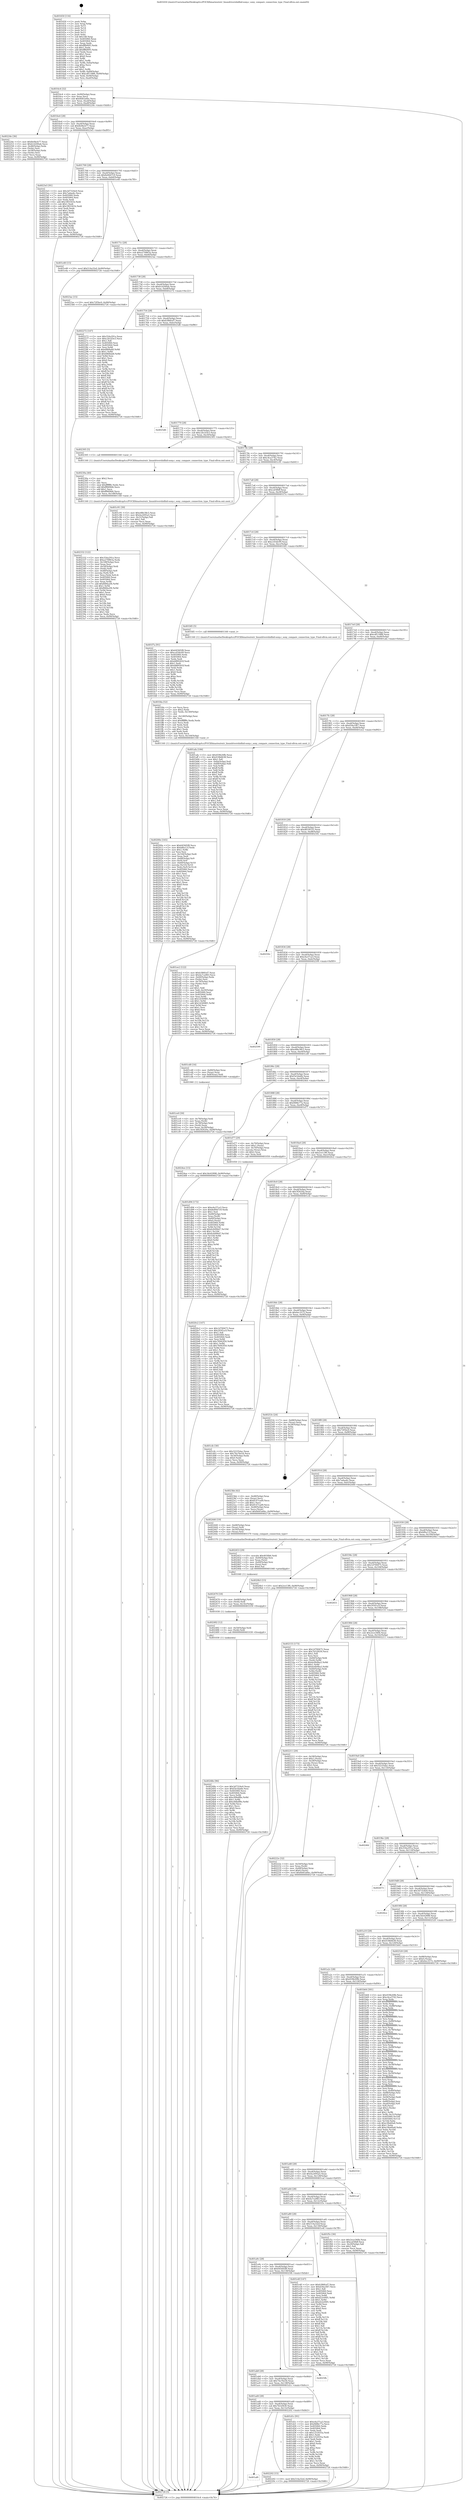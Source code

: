 digraph "0x401650" {
  label = "0x401650 (/mnt/c/Users/mathe/Desktop/tcc/POCII/binaries/extr_linuxdrivershidhid-sony.c_sony_compare_connection_type_Final-ollvm.out::main(0))"
  labelloc = "t"
  node[shape=record]

  Entry [label="",width=0.3,height=0.3,shape=circle,fillcolor=black,style=filled]
  "0x4016c4" [label="{
     0x4016c4 [32]\l
     | [instrs]\l
     &nbsp;&nbsp;0x4016c4 \<+6\>: mov -0x90(%rbp),%eax\l
     &nbsp;&nbsp;0x4016ca \<+2\>: mov %eax,%ecx\l
     &nbsp;&nbsp;0x4016cc \<+6\>: sub $0x8d45a6bc,%ecx\l
     &nbsp;&nbsp;0x4016d2 \<+6\>: mov %eax,-0xa4(%rbp)\l
     &nbsp;&nbsp;0x4016d8 \<+6\>: mov %ecx,-0xa8(%rbp)\l
     &nbsp;&nbsp;0x4016de \<+6\>: je 000000000040224e \<main+0xbfe\>\l
  }"]
  "0x40224e" [label="{
     0x40224e [36]\l
     | [instrs]\l
     &nbsp;&nbsp;0x40224e \<+5\>: mov $0x8e0bcb77,%eax\l
     &nbsp;&nbsp;0x402253 \<+5\>: mov $0xb1d200ab,%ecx\l
     &nbsp;&nbsp;0x402258 \<+4\>: mov -0x48(%rbp),%rdx\l
     &nbsp;&nbsp;0x40225c \<+2\>: mov (%rdx),%esi\l
     &nbsp;&nbsp;0x40225e \<+4\>: mov -0x58(%rbp),%rdx\l
     &nbsp;&nbsp;0x402262 \<+2\>: cmp (%rdx),%esi\l
     &nbsp;&nbsp;0x402264 \<+3\>: cmovl %ecx,%eax\l
     &nbsp;&nbsp;0x402267 \<+6\>: mov %eax,-0x90(%rbp)\l
     &nbsp;&nbsp;0x40226d \<+5\>: jmp 0000000000402726 \<main+0x10d6\>\l
  }"]
  "0x4016e4" [label="{
     0x4016e4 [28]\l
     | [instrs]\l
     &nbsp;&nbsp;0x4016e4 \<+5\>: jmp 00000000004016e9 \<main+0x99\>\l
     &nbsp;&nbsp;0x4016e9 \<+6\>: mov -0xa4(%rbp),%eax\l
     &nbsp;&nbsp;0x4016ef \<+5\>: sub $0x8e0bcb77,%eax\l
     &nbsp;&nbsp;0x4016f4 \<+6\>: mov %eax,-0xac(%rbp)\l
     &nbsp;&nbsp;0x4016fa \<+6\>: je 00000000004023e5 \<main+0xd95\>\l
  }"]
  Exit [label="",width=0.3,height=0.3,shape=circle,fillcolor=black,style=filled,peripheries=2]
  "0x4023e5" [label="{
     0x4023e5 [91]\l
     | [instrs]\l
     &nbsp;&nbsp;0x4023e5 \<+5\>: mov $0x3d7324e0,%eax\l
     &nbsp;&nbsp;0x4023ea \<+5\>: mov $0x7adaa4c,%ecx\l
     &nbsp;&nbsp;0x4023ef \<+7\>: mov 0x405060,%edx\l
     &nbsp;&nbsp;0x4023f6 \<+7\>: mov 0x405064,%esi\l
     &nbsp;&nbsp;0x4023fd \<+2\>: mov %edx,%edi\l
     &nbsp;&nbsp;0x4023ff \<+6\>: add $0x1f65561b,%edi\l
     &nbsp;&nbsp;0x402405 \<+3\>: sub $0x1,%edi\l
     &nbsp;&nbsp;0x402408 \<+6\>: sub $0x1f65561b,%edi\l
     &nbsp;&nbsp;0x40240e \<+3\>: imul %edi,%edx\l
     &nbsp;&nbsp;0x402411 \<+3\>: and $0x1,%edx\l
     &nbsp;&nbsp;0x402414 \<+3\>: cmp $0x0,%edx\l
     &nbsp;&nbsp;0x402417 \<+4\>: sete %r8b\l
     &nbsp;&nbsp;0x40241b \<+3\>: cmp $0xa,%esi\l
     &nbsp;&nbsp;0x40241e \<+4\>: setl %r9b\l
     &nbsp;&nbsp;0x402422 \<+3\>: mov %r8b,%r10b\l
     &nbsp;&nbsp;0x402425 \<+3\>: and %r9b,%r10b\l
     &nbsp;&nbsp;0x402428 \<+3\>: xor %r9b,%r8b\l
     &nbsp;&nbsp;0x40242b \<+3\>: or %r8b,%r10b\l
     &nbsp;&nbsp;0x40242e \<+4\>: test $0x1,%r10b\l
     &nbsp;&nbsp;0x402432 \<+3\>: cmovne %ecx,%eax\l
     &nbsp;&nbsp;0x402435 \<+6\>: mov %eax,-0x90(%rbp)\l
     &nbsp;&nbsp;0x40243b \<+5\>: jmp 0000000000402726 \<main+0x10d6\>\l
  }"]
  "0x401700" [label="{
     0x401700 [28]\l
     | [instrs]\l
     &nbsp;&nbsp;0x401700 \<+5\>: jmp 0000000000401705 \<main+0xb5\>\l
     &nbsp;&nbsp;0x401705 \<+6\>: mov -0xa4(%rbp),%eax\l
     &nbsp;&nbsp;0x40170b \<+5\>: sub $0x8e8447c9,%eax\l
     &nbsp;&nbsp;0x401710 \<+6\>: mov %eax,-0xb0(%rbp)\l
     &nbsp;&nbsp;0x401716 \<+6\>: je 0000000000401e40 \<main+0x7f0\>\l
  }"]
  "0x40248e" [label="{
     0x40248e [96]\l
     | [instrs]\l
     &nbsp;&nbsp;0x40248e \<+5\>: mov $0x3d7324e0,%eax\l
     &nbsp;&nbsp;0x402493 \<+5\>: mov $0xf3e5da6b,%esi\l
     &nbsp;&nbsp;0x402498 \<+7\>: mov 0x405060,%ecx\l
     &nbsp;&nbsp;0x40249f \<+7\>: mov 0x405064,%edx\l
     &nbsp;&nbsp;0x4024a6 \<+3\>: mov %ecx,%r8d\l
     &nbsp;&nbsp;0x4024a9 \<+7\>: add $0xc00bdf8e,%r8d\l
     &nbsp;&nbsp;0x4024b0 \<+4\>: sub $0x1,%r8d\l
     &nbsp;&nbsp;0x4024b4 \<+7\>: sub $0xc00bdf8e,%r8d\l
     &nbsp;&nbsp;0x4024bb \<+4\>: imul %r8d,%ecx\l
     &nbsp;&nbsp;0x4024bf \<+3\>: and $0x1,%ecx\l
     &nbsp;&nbsp;0x4024c2 \<+3\>: cmp $0x0,%ecx\l
     &nbsp;&nbsp;0x4024c5 \<+4\>: sete %r9b\l
     &nbsp;&nbsp;0x4024c9 \<+3\>: cmp $0xa,%edx\l
     &nbsp;&nbsp;0x4024cc \<+4\>: setl %r10b\l
     &nbsp;&nbsp;0x4024d0 \<+3\>: mov %r9b,%r11b\l
     &nbsp;&nbsp;0x4024d3 \<+3\>: and %r10b,%r11b\l
     &nbsp;&nbsp;0x4024d6 \<+3\>: xor %r10b,%r9b\l
     &nbsp;&nbsp;0x4024d9 \<+3\>: or %r9b,%r11b\l
     &nbsp;&nbsp;0x4024dc \<+4\>: test $0x1,%r11b\l
     &nbsp;&nbsp;0x4024e0 \<+3\>: cmovne %esi,%eax\l
     &nbsp;&nbsp;0x4024e3 \<+6\>: mov %eax,-0x90(%rbp)\l
     &nbsp;&nbsp;0x4024e9 \<+5\>: jmp 0000000000402726 \<main+0x10d6\>\l
  }"]
  "0x401e40" [label="{
     0x401e40 [15]\l
     | [instrs]\l
     &nbsp;&nbsp;0x401e40 \<+10\>: movl $0x514a32ef,-0x90(%rbp)\l
     &nbsp;&nbsp;0x401e4a \<+5\>: jmp 0000000000402726 \<main+0x10d6\>\l
  }"]
  "0x40171c" [label="{
     0x40171c [28]\l
     | [instrs]\l
     &nbsp;&nbsp;0x40171c \<+5\>: jmp 0000000000401721 \<main+0xd1\>\l
     &nbsp;&nbsp;0x401721 \<+6\>: mov -0xa4(%rbp),%eax\l
     &nbsp;&nbsp;0x401727 \<+5\>: sub $0xa270863a,%eax\l
     &nbsp;&nbsp;0x40172c \<+6\>: mov %eax,-0xb4(%rbp)\l
     &nbsp;&nbsp;0x401732 \<+6\>: je 00000000004023ac \<main+0xd5c\>\l
  }"]
  "0x402482" [label="{
     0x402482 [12]\l
     | [instrs]\l
     &nbsp;&nbsp;0x402482 \<+4\>: mov -0x50(%rbp),%rdi\l
     &nbsp;&nbsp;0x402486 \<+3\>: mov (%rdi),%rdi\l
     &nbsp;&nbsp;0x402489 \<+5\>: call 0000000000401030 \<free@plt\>\l
     | [calls]\l
     &nbsp;&nbsp;0x401030 \{1\} (unknown)\l
  }"]
  "0x4023ac" [label="{
     0x4023ac [15]\l
     | [instrs]\l
     &nbsp;&nbsp;0x4023ac \<+10\>: movl $0x72f5bc0,-0x90(%rbp)\l
     &nbsp;&nbsp;0x4023b6 \<+5\>: jmp 0000000000402726 \<main+0x10d6\>\l
  }"]
  "0x401738" [label="{
     0x401738 [28]\l
     | [instrs]\l
     &nbsp;&nbsp;0x401738 \<+5\>: jmp 000000000040173d \<main+0xed\>\l
     &nbsp;&nbsp;0x40173d \<+6\>: mov -0xa4(%rbp),%eax\l
     &nbsp;&nbsp;0x401743 \<+5\>: sub $0xb1d200ab,%eax\l
     &nbsp;&nbsp;0x401748 \<+6\>: mov %eax,-0xb8(%rbp)\l
     &nbsp;&nbsp;0x40174e \<+6\>: je 0000000000402272 \<main+0xc22\>\l
  }"]
  "0x402470" [label="{
     0x402470 [18]\l
     | [instrs]\l
     &nbsp;&nbsp;0x402470 \<+4\>: mov -0x68(%rbp),%rdi\l
     &nbsp;&nbsp;0x402474 \<+3\>: mov (%rdi),%rdi\l
     &nbsp;&nbsp;0x402477 \<+6\>: mov %eax,-0x14c(%rbp)\l
     &nbsp;&nbsp;0x40247d \<+5\>: call 0000000000401030 \<free@plt\>\l
     | [calls]\l
     &nbsp;&nbsp;0x401030 \{1\} (unknown)\l
  }"]
  "0x402272" [label="{
     0x402272 [147]\l
     | [instrs]\l
     &nbsp;&nbsp;0x402272 \<+5\>: mov $0x354a291a,%eax\l
     &nbsp;&nbsp;0x402277 \<+5\>: mov $0xc2b1d3e3,%ecx\l
     &nbsp;&nbsp;0x40227c \<+2\>: mov $0x1,%dl\l
     &nbsp;&nbsp;0x40227e \<+7\>: mov 0x405060,%esi\l
     &nbsp;&nbsp;0x402285 \<+7\>: mov 0x405064,%edi\l
     &nbsp;&nbsp;0x40228c \<+3\>: mov %esi,%r8d\l
     &nbsp;&nbsp;0x40228f \<+7\>: sub $0x6868ab8,%r8d\l
     &nbsp;&nbsp;0x402296 \<+4\>: sub $0x1,%r8d\l
     &nbsp;&nbsp;0x40229a \<+7\>: add $0x6868ab8,%r8d\l
     &nbsp;&nbsp;0x4022a1 \<+4\>: imul %r8d,%esi\l
     &nbsp;&nbsp;0x4022a5 \<+3\>: and $0x1,%esi\l
     &nbsp;&nbsp;0x4022a8 \<+3\>: cmp $0x0,%esi\l
     &nbsp;&nbsp;0x4022ab \<+4\>: sete %r9b\l
     &nbsp;&nbsp;0x4022af \<+3\>: cmp $0xa,%edi\l
     &nbsp;&nbsp;0x4022b2 \<+4\>: setl %r10b\l
     &nbsp;&nbsp;0x4022b6 \<+3\>: mov %r9b,%r11b\l
     &nbsp;&nbsp;0x4022b9 \<+4\>: xor $0xff,%r11b\l
     &nbsp;&nbsp;0x4022bd \<+3\>: mov %r10b,%bl\l
     &nbsp;&nbsp;0x4022c0 \<+3\>: xor $0xff,%bl\l
     &nbsp;&nbsp;0x4022c3 \<+3\>: xor $0x1,%dl\l
     &nbsp;&nbsp;0x4022c6 \<+3\>: mov %r11b,%r14b\l
     &nbsp;&nbsp;0x4022c9 \<+4\>: and $0xff,%r14b\l
     &nbsp;&nbsp;0x4022cd \<+3\>: and %dl,%r9b\l
     &nbsp;&nbsp;0x4022d0 \<+3\>: mov %bl,%r15b\l
     &nbsp;&nbsp;0x4022d3 \<+4\>: and $0xff,%r15b\l
     &nbsp;&nbsp;0x4022d7 \<+3\>: and %dl,%r10b\l
     &nbsp;&nbsp;0x4022da \<+3\>: or %r9b,%r14b\l
     &nbsp;&nbsp;0x4022dd \<+3\>: or %r10b,%r15b\l
     &nbsp;&nbsp;0x4022e0 \<+3\>: xor %r15b,%r14b\l
     &nbsp;&nbsp;0x4022e3 \<+3\>: or %bl,%r11b\l
     &nbsp;&nbsp;0x4022e6 \<+4\>: xor $0xff,%r11b\l
     &nbsp;&nbsp;0x4022ea \<+3\>: or $0x1,%dl\l
     &nbsp;&nbsp;0x4022ed \<+3\>: and %dl,%r11b\l
     &nbsp;&nbsp;0x4022f0 \<+3\>: or %r11b,%r14b\l
     &nbsp;&nbsp;0x4022f3 \<+4\>: test $0x1,%r14b\l
     &nbsp;&nbsp;0x4022f7 \<+3\>: cmovne %ecx,%eax\l
     &nbsp;&nbsp;0x4022fa \<+6\>: mov %eax,-0x90(%rbp)\l
     &nbsp;&nbsp;0x402300 \<+5\>: jmp 0000000000402726 \<main+0x10d6\>\l
  }"]
  "0x401754" [label="{
     0x401754 [28]\l
     | [instrs]\l
     &nbsp;&nbsp;0x401754 \<+5\>: jmp 0000000000401759 \<main+0x109\>\l
     &nbsp;&nbsp;0x401759 \<+6\>: mov -0xa4(%rbp),%eax\l
     &nbsp;&nbsp;0x40175f \<+5\>: sub $0xb386fcd7,%eax\l
     &nbsp;&nbsp;0x401764 \<+6\>: mov %eax,-0xbc(%rbp)\l
     &nbsp;&nbsp;0x40176a \<+6\>: je 00000000004025d6 \<main+0xf86\>\l
  }"]
  "0x402453" [label="{
     0x402453 [29]\l
     | [instrs]\l
     &nbsp;&nbsp;0x402453 \<+10\>: movabs $0x4030b6,%rdi\l
     &nbsp;&nbsp;0x40245d \<+4\>: mov -0x40(%rbp),%rsi\l
     &nbsp;&nbsp;0x402461 \<+2\>: mov %eax,(%rsi)\l
     &nbsp;&nbsp;0x402463 \<+4\>: mov -0x40(%rbp),%rsi\l
     &nbsp;&nbsp;0x402467 \<+2\>: mov (%rsi),%esi\l
     &nbsp;&nbsp;0x402469 \<+2\>: mov $0x0,%al\l
     &nbsp;&nbsp;0x40246b \<+5\>: call 0000000000401040 \<printf@plt\>\l
     | [calls]\l
     &nbsp;&nbsp;0x401040 \{1\} (unknown)\l
  }"]
  "0x4025d6" [label="{
     0x4025d6\l
  }", style=dashed]
  "0x401770" [label="{
     0x401770 [28]\l
     | [instrs]\l
     &nbsp;&nbsp;0x401770 \<+5\>: jmp 0000000000401775 \<main+0x125\>\l
     &nbsp;&nbsp;0x401775 \<+6\>: mov -0xa4(%rbp),%eax\l
     &nbsp;&nbsp;0x40177b \<+5\>: sub $0xc2b1d3e3,%eax\l
     &nbsp;&nbsp;0x401780 \<+6\>: mov %eax,-0xc0(%rbp)\l
     &nbsp;&nbsp;0x401786 \<+6\>: je 0000000000402305 \<main+0xcb5\>\l
  }"]
  "0x402332" [label="{
     0x402332 [122]\l
     | [instrs]\l
     &nbsp;&nbsp;0x402332 \<+5\>: mov $0x354a291a,%ecx\l
     &nbsp;&nbsp;0x402337 \<+5\>: mov $0xa270863a,%edx\l
     &nbsp;&nbsp;0x40233c \<+6\>: mov -0x148(%rbp),%esi\l
     &nbsp;&nbsp;0x402342 \<+3\>: imul %eax,%esi\l
     &nbsp;&nbsp;0x402345 \<+4\>: mov -0x50(%rbp),%rdi\l
     &nbsp;&nbsp;0x402349 \<+3\>: mov (%rdi),%rdi\l
     &nbsp;&nbsp;0x40234c \<+4\>: mov -0x48(%rbp),%r8\l
     &nbsp;&nbsp;0x402350 \<+3\>: movslq (%r8),%r8\l
     &nbsp;&nbsp;0x402353 \<+4\>: mov %esi,(%rdi,%r8,4)\l
     &nbsp;&nbsp;0x402357 \<+7\>: mov 0x405060,%eax\l
     &nbsp;&nbsp;0x40235e \<+7\>: mov 0x405064,%esi\l
     &nbsp;&nbsp;0x402365 \<+3\>: mov %eax,%r9d\l
     &nbsp;&nbsp;0x402368 \<+7\>: add $0xf684a2f4,%r9d\l
     &nbsp;&nbsp;0x40236f \<+4\>: sub $0x1,%r9d\l
     &nbsp;&nbsp;0x402373 \<+7\>: sub $0xf684a2f4,%r9d\l
     &nbsp;&nbsp;0x40237a \<+4\>: imul %r9d,%eax\l
     &nbsp;&nbsp;0x40237e \<+3\>: and $0x1,%eax\l
     &nbsp;&nbsp;0x402381 \<+3\>: cmp $0x0,%eax\l
     &nbsp;&nbsp;0x402384 \<+4\>: sete %r10b\l
     &nbsp;&nbsp;0x402388 \<+3\>: cmp $0xa,%esi\l
     &nbsp;&nbsp;0x40238b \<+4\>: setl %r11b\l
     &nbsp;&nbsp;0x40238f \<+3\>: mov %r10b,%bl\l
     &nbsp;&nbsp;0x402392 \<+3\>: and %r11b,%bl\l
     &nbsp;&nbsp;0x402395 \<+3\>: xor %r11b,%r10b\l
     &nbsp;&nbsp;0x402398 \<+3\>: or %r10b,%bl\l
     &nbsp;&nbsp;0x40239b \<+3\>: test $0x1,%bl\l
     &nbsp;&nbsp;0x40239e \<+3\>: cmovne %edx,%ecx\l
     &nbsp;&nbsp;0x4023a1 \<+6\>: mov %ecx,-0x90(%rbp)\l
     &nbsp;&nbsp;0x4023a7 \<+5\>: jmp 0000000000402726 \<main+0x10d6\>\l
  }"]
  "0x402305" [label="{
     0x402305 [5]\l
     | [instrs]\l
     &nbsp;&nbsp;0x402305 \<+5\>: call 0000000000401160 \<next_i\>\l
     | [calls]\l
     &nbsp;&nbsp;0x401160 \{1\} (/mnt/c/Users/mathe/Desktop/tcc/POCII/binaries/extr_linuxdrivershidhid-sony.c_sony_compare_connection_type_Final-ollvm.out::next_i)\l
  }"]
  "0x40178c" [label="{
     0x40178c [28]\l
     | [instrs]\l
     &nbsp;&nbsp;0x40178c \<+5\>: jmp 0000000000401791 \<main+0x141\>\l
     &nbsp;&nbsp;0x401791 \<+6\>: mov -0xa4(%rbp),%eax\l
     &nbsp;&nbsp;0x401797 \<+5\>: sub $0xc4ca3742,%eax\l
     &nbsp;&nbsp;0x40179c \<+6\>: mov %eax,-0xc4(%rbp)\l
     &nbsp;&nbsp;0x4017a2 \<+6\>: je 0000000000401c91 \<main+0x641\>\l
  }"]
  "0x40230a" [label="{
     0x40230a [40]\l
     | [instrs]\l
     &nbsp;&nbsp;0x40230a \<+5\>: mov $0x2,%ecx\l
     &nbsp;&nbsp;0x40230f \<+1\>: cltd\l
     &nbsp;&nbsp;0x402310 \<+2\>: idiv %ecx\l
     &nbsp;&nbsp;0x402312 \<+6\>: imul $0xfffffffe,%edx,%ecx\l
     &nbsp;&nbsp;0x402318 \<+6\>: add $0xff06f466,%ecx\l
     &nbsp;&nbsp;0x40231e \<+3\>: add $0x1,%ecx\l
     &nbsp;&nbsp;0x402321 \<+6\>: sub $0xff06f466,%ecx\l
     &nbsp;&nbsp;0x402327 \<+6\>: mov %ecx,-0x148(%rbp)\l
     &nbsp;&nbsp;0x40232d \<+5\>: call 0000000000401160 \<next_i\>\l
     | [calls]\l
     &nbsp;&nbsp;0x401160 \{1\} (/mnt/c/Users/mathe/Desktop/tcc/POCII/binaries/extr_linuxdrivershidhid-sony.c_sony_compare_connection_type_Final-ollvm.out::next_i)\l
  }"]
  "0x401c91" [label="{
     0x401c91 [30]\l
     | [instrs]\l
     &nbsp;&nbsp;0x401c91 \<+5\>: mov $0xe88e38c5,%eax\l
     &nbsp;&nbsp;0x401c96 \<+5\>: mov $0x4a2495a5,%ecx\l
     &nbsp;&nbsp;0x401c9b \<+3\>: mov -0x31(%rbp),%dl\l
     &nbsp;&nbsp;0x401c9e \<+3\>: test $0x1,%dl\l
     &nbsp;&nbsp;0x401ca1 \<+3\>: cmovne %ecx,%eax\l
     &nbsp;&nbsp;0x401ca4 \<+6\>: mov %eax,-0x90(%rbp)\l
     &nbsp;&nbsp;0x401caa \<+5\>: jmp 0000000000402726 \<main+0x10d6\>\l
  }"]
  "0x4017a8" [label="{
     0x4017a8 [28]\l
     | [instrs]\l
     &nbsp;&nbsp;0x4017a8 \<+5\>: jmp 00000000004017ad \<main+0x15d\>\l
     &nbsp;&nbsp;0x4017ad \<+6\>: mov -0xa4(%rbp),%eax\l
     &nbsp;&nbsp;0x4017b3 \<+5\>: sub $0xcaf3fbff,%eax\l
     &nbsp;&nbsp;0x4017b8 \<+6\>: mov %eax,-0xc8(%rbp)\l
     &nbsp;&nbsp;0x4017be \<+6\>: je 0000000000401f7a \<main+0x92a\>\l
  }"]
  "0x40222e" [label="{
     0x40222e [32]\l
     | [instrs]\l
     &nbsp;&nbsp;0x40222e \<+4\>: mov -0x50(%rbp),%rdi\l
     &nbsp;&nbsp;0x402232 \<+3\>: mov %rax,(%rdi)\l
     &nbsp;&nbsp;0x402235 \<+4\>: mov -0x48(%rbp),%rax\l
     &nbsp;&nbsp;0x402239 \<+6\>: movl $0x0,(%rax)\l
     &nbsp;&nbsp;0x40223f \<+10\>: movl $0x8d45a6bc,-0x90(%rbp)\l
     &nbsp;&nbsp;0x402249 \<+5\>: jmp 0000000000402726 \<main+0x10d6\>\l
  }"]
  "0x401f7a" [label="{
     0x401f7a [91]\l
     | [instrs]\l
     &nbsp;&nbsp;0x401f7a \<+5\>: mov $0x645fd5f8,%eax\l
     &nbsp;&nbsp;0x401f7f \<+5\>: mov $0xcc03dc09,%ecx\l
     &nbsp;&nbsp;0x401f84 \<+7\>: mov 0x405060,%edx\l
     &nbsp;&nbsp;0x401f8b \<+7\>: mov 0x405064,%esi\l
     &nbsp;&nbsp;0x401f92 \<+2\>: mov %edx,%edi\l
     &nbsp;&nbsp;0x401f94 \<+6\>: sub $0xb889265f,%edi\l
     &nbsp;&nbsp;0x401f9a \<+3\>: sub $0x1,%edi\l
     &nbsp;&nbsp;0x401f9d \<+6\>: add $0xb889265f,%edi\l
     &nbsp;&nbsp;0x401fa3 \<+3\>: imul %edi,%edx\l
     &nbsp;&nbsp;0x401fa6 \<+3\>: and $0x1,%edx\l
     &nbsp;&nbsp;0x401fa9 \<+3\>: cmp $0x0,%edx\l
     &nbsp;&nbsp;0x401fac \<+4\>: sete %r8b\l
     &nbsp;&nbsp;0x401fb0 \<+3\>: cmp $0xa,%esi\l
     &nbsp;&nbsp;0x401fb3 \<+4\>: setl %r9b\l
     &nbsp;&nbsp;0x401fb7 \<+3\>: mov %r8b,%r10b\l
     &nbsp;&nbsp;0x401fba \<+3\>: and %r9b,%r10b\l
     &nbsp;&nbsp;0x401fbd \<+3\>: xor %r9b,%r8b\l
     &nbsp;&nbsp;0x401fc0 \<+3\>: or %r8b,%r10b\l
     &nbsp;&nbsp;0x401fc3 \<+4\>: test $0x1,%r10b\l
     &nbsp;&nbsp;0x401fc7 \<+3\>: cmovne %ecx,%eax\l
     &nbsp;&nbsp;0x401fca \<+6\>: mov %eax,-0x90(%rbp)\l
     &nbsp;&nbsp;0x401fd0 \<+5\>: jmp 0000000000402726 \<main+0x10d6\>\l
  }"]
  "0x4017c4" [label="{
     0x4017c4 [28]\l
     | [instrs]\l
     &nbsp;&nbsp;0x4017c4 \<+5\>: jmp 00000000004017c9 \<main+0x179\>\l
     &nbsp;&nbsp;0x4017c9 \<+6\>: mov -0xa4(%rbp),%eax\l
     &nbsp;&nbsp;0x4017cf \<+5\>: sub $0xcc03dc09,%eax\l
     &nbsp;&nbsp;0x4017d4 \<+6\>: mov %eax,-0xcc(%rbp)\l
     &nbsp;&nbsp;0x4017da \<+6\>: je 0000000000401fd5 \<main+0x985\>\l
  }"]
  "0x401af0" [label="{
     0x401af0\l
  }", style=dashed]
  "0x401fd5" [label="{
     0x401fd5 [5]\l
     | [instrs]\l
     &nbsp;&nbsp;0x401fd5 \<+5\>: call 0000000000401160 \<next_i\>\l
     | [calls]\l
     &nbsp;&nbsp;0x401160 \{1\} (/mnt/c/Users/mathe/Desktop/tcc/POCII/binaries/extr_linuxdrivershidhid-sony.c_sony_compare_connection_type_Final-ollvm.out::next_i)\l
  }"]
  "0x4017e0" [label="{
     0x4017e0 [28]\l
     | [instrs]\l
     &nbsp;&nbsp;0x4017e0 \<+5\>: jmp 00000000004017e5 \<main+0x195\>\l
     &nbsp;&nbsp;0x4017e5 \<+6\>: mov -0xa4(%rbp),%eax\l
     &nbsp;&nbsp;0x4017eb \<+5\>: sub $0xcdf11888,%eax\l
     &nbsp;&nbsp;0x4017f0 \<+6\>: mov %eax,-0xd0(%rbp)\l
     &nbsp;&nbsp;0x4017f6 \<+6\>: je 0000000000401afa \<main+0x4aa\>\l
  }"]
  "0x402202" [label="{
     0x402202 [15]\l
     | [instrs]\l
     &nbsp;&nbsp;0x402202 \<+10\>: movl $0x514a32ef,-0x90(%rbp)\l
     &nbsp;&nbsp;0x40220c \<+5\>: jmp 0000000000402726 \<main+0x10d6\>\l
  }"]
  "0x401afa" [label="{
     0x401afa [106]\l
     | [instrs]\l
     &nbsp;&nbsp;0x401afa \<+5\>: mov $0x459b20fb,%eax\l
     &nbsp;&nbsp;0x401aff \<+5\>: mov $0x418b6638,%ecx\l
     &nbsp;&nbsp;0x401b04 \<+2\>: mov $0x1,%dl\l
     &nbsp;&nbsp;0x401b06 \<+7\>: mov -0x8a(%rbp),%sil\l
     &nbsp;&nbsp;0x401b0d \<+7\>: mov -0x89(%rbp),%dil\l
     &nbsp;&nbsp;0x401b14 \<+3\>: mov %sil,%r8b\l
     &nbsp;&nbsp;0x401b17 \<+4\>: xor $0xff,%r8b\l
     &nbsp;&nbsp;0x401b1b \<+3\>: mov %dil,%r9b\l
     &nbsp;&nbsp;0x401b1e \<+4\>: xor $0xff,%r9b\l
     &nbsp;&nbsp;0x401b22 \<+3\>: xor $0x1,%dl\l
     &nbsp;&nbsp;0x401b25 \<+3\>: mov %r8b,%r10b\l
     &nbsp;&nbsp;0x401b28 \<+4\>: and $0xff,%r10b\l
     &nbsp;&nbsp;0x401b2c \<+3\>: and %dl,%sil\l
     &nbsp;&nbsp;0x401b2f \<+3\>: mov %r9b,%r11b\l
     &nbsp;&nbsp;0x401b32 \<+4\>: and $0xff,%r11b\l
     &nbsp;&nbsp;0x401b36 \<+3\>: and %dl,%dil\l
     &nbsp;&nbsp;0x401b39 \<+3\>: or %sil,%r10b\l
     &nbsp;&nbsp;0x401b3c \<+3\>: or %dil,%r11b\l
     &nbsp;&nbsp;0x401b3f \<+3\>: xor %r11b,%r10b\l
     &nbsp;&nbsp;0x401b42 \<+3\>: or %r9b,%r8b\l
     &nbsp;&nbsp;0x401b45 \<+4\>: xor $0xff,%r8b\l
     &nbsp;&nbsp;0x401b49 \<+3\>: or $0x1,%dl\l
     &nbsp;&nbsp;0x401b4c \<+3\>: and %dl,%r8b\l
     &nbsp;&nbsp;0x401b4f \<+3\>: or %r8b,%r10b\l
     &nbsp;&nbsp;0x401b52 \<+4\>: test $0x1,%r10b\l
     &nbsp;&nbsp;0x401b56 \<+3\>: cmovne %ecx,%eax\l
     &nbsp;&nbsp;0x401b59 \<+6\>: mov %eax,-0x90(%rbp)\l
     &nbsp;&nbsp;0x401b5f \<+5\>: jmp 0000000000402726 \<main+0x10d6\>\l
  }"]
  "0x4017fc" [label="{
     0x4017fc [28]\l
     | [instrs]\l
     &nbsp;&nbsp;0x4017fc \<+5\>: jmp 0000000000401801 \<main+0x1b1\>\l
     &nbsp;&nbsp;0x401801 \<+6\>: mov -0xa4(%rbp),%eax\l
     &nbsp;&nbsp;0x401807 \<+5\>: sub $0xd34a1f67,%eax\l
     &nbsp;&nbsp;0x40180c \<+6\>: mov %eax,-0xd4(%rbp)\l
     &nbsp;&nbsp;0x401812 \<+6\>: je 0000000000401ee2 \<main+0x892\>\l
  }"]
  "0x402726" [label="{
     0x402726 [5]\l
     | [instrs]\l
     &nbsp;&nbsp;0x402726 \<+5\>: jmp 00000000004016c4 \<main+0x74\>\l
  }"]
  "0x401650" [label="{
     0x401650 [116]\l
     | [instrs]\l
     &nbsp;&nbsp;0x401650 \<+1\>: push %rbp\l
     &nbsp;&nbsp;0x401651 \<+3\>: mov %rsp,%rbp\l
     &nbsp;&nbsp;0x401654 \<+2\>: push %r15\l
     &nbsp;&nbsp;0x401656 \<+2\>: push %r14\l
     &nbsp;&nbsp;0x401658 \<+2\>: push %r13\l
     &nbsp;&nbsp;0x40165a \<+2\>: push %r12\l
     &nbsp;&nbsp;0x40165c \<+1\>: push %rbx\l
     &nbsp;&nbsp;0x40165d \<+7\>: sub $0x148,%rsp\l
     &nbsp;&nbsp;0x401664 \<+7\>: mov 0x405060,%eax\l
     &nbsp;&nbsp;0x40166b \<+7\>: mov 0x405064,%ecx\l
     &nbsp;&nbsp;0x401672 \<+2\>: mov %eax,%edx\l
     &nbsp;&nbsp;0x401674 \<+6\>: sub $0xfffbf495,%edx\l
     &nbsp;&nbsp;0x40167a \<+3\>: sub $0x1,%edx\l
     &nbsp;&nbsp;0x40167d \<+6\>: add $0xfffbf495,%edx\l
     &nbsp;&nbsp;0x401683 \<+3\>: imul %edx,%eax\l
     &nbsp;&nbsp;0x401686 \<+3\>: and $0x1,%eax\l
     &nbsp;&nbsp;0x401689 \<+3\>: cmp $0x0,%eax\l
     &nbsp;&nbsp;0x40168c \<+4\>: sete %r8b\l
     &nbsp;&nbsp;0x401690 \<+4\>: and $0x1,%r8b\l
     &nbsp;&nbsp;0x401694 \<+7\>: mov %r8b,-0x8a(%rbp)\l
     &nbsp;&nbsp;0x40169b \<+3\>: cmp $0xa,%ecx\l
     &nbsp;&nbsp;0x40169e \<+4\>: setl %r8b\l
     &nbsp;&nbsp;0x4016a2 \<+4\>: and $0x1,%r8b\l
     &nbsp;&nbsp;0x4016a6 \<+7\>: mov %r8b,-0x89(%rbp)\l
     &nbsp;&nbsp;0x4016ad \<+10\>: movl $0xcdf11888,-0x90(%rbp)\l
     &nbsp;&nbsp;0x4016b7 \<+6\>: mov %edi,-0x94(%rbp)\l
     &nbsp;&nbsp;0x4016bd \<+7\>: mov %rsi,-0xa0(%rbp)\l
  }"]
  "0x40200e" [label="{
     0x40200e [165]\l
     | [instrs]\l
     &nbsp;&nbsp;0x40200e \<+5\>: mov $0x645fd5f8,%ecx\l
     &nbsp;&nbsp;0x402013 \<+5\>: mov $0xbf6a11f,%edx\l
     &nbsp;&nbsp;0x402018 \<+3\>: mov $0x1,%r8b\l
     &nbsp;&nbsp;0x40201b \<+2\>: xor %esi,%esi\l
     &nbsp;&nbsp;0x40201d \<+6\>: mov -0x144(%rbp),%edi\l
     &nbsp;&nbsp;0x402023 \<+3\>: imul %eax,%edi\l
     &nbsp;&nbsp;0x402026 \<+4\>: mov -0x68(%rbp),%r9\l
     &nbsp;&nbsp;0x40202a \<+3\>: mov (%r9),%r9\l
     &nbsp;&nbsp;0x40202d \<+4\>: mov -0x60(%rbp),%r10\l
     &nbsp;&nbsp;0x402031 \<+3\>: movslq (%r10),%r10\l
     &nbsp;&nbsp;0x402034 \<+4\>: mov %edi,(%r9,%r10,4)\l
     &nbsp;&nbsp;0x402038 \<+7\>: mov 0x405060,%eax\l
     &nbsp;&nbsp;0x40203f \<+7\>: mov 0x405064,%edi\l
     &nbsp;&nbsp;0x402046 \<+3\>: sub $0x1,%esi\l
     &nbsp;&nbsp;0x402049 \<+3\>: mov %eax,%r11d\l
     &nbsp;&nbsp;0x40204c \<+3\>: add %esi,%r11d\l
     &nbsp;&nbsp;0x40204f \<+4\>: imul %r11d,%eax\l
     &nbsp;&nbsp;0x402053 \<+3\>: and $0x1,%eax\l
     &nbsp;&nbsp;0x402056 \<+3\>: cmp $0x0,%eax\l
     &nbsp;&nbsp;0x402059 \<+3\>: sete %bl\l
     &nbsp;&nbsp;0x40205c \<+3\>: cmp $0xa,%edi\l
     &nbsp;&nbsp;0x40205f \<+4\>: setl %r14b\l
     &nbsp;&nbsp;0x402063 \<+3\>: mov %bl,%r15b\l
     &nbsp;&nbsp;0x402066 \<+4\>: xor $0xff,%r15b\l
     &nbsp;&nbsp;0x40206a \<+3\>: mov %r14b,%r12b\l
     &nbsp;&nbsp;0x40206d \<+4\>: xor $0xff,%r12b\l
     &nbsp;&nbsp;0x402071 \<+4\>: xor $0x1,%r8b\l
     &nbsp;&nbsp;0x402075 \<+3\>: mov %r15b,%r13b\l
     &nbsp;&nbsp;0x402078 \<+4\>: and $0xff,%r13b\l
     &nbsp;&nbsp;0x40207c \<+3\>: and %r8b,%bl\l
     &nbsp;&nbsp;0x40207f \<+3\>: mov %r12b,%al\l
     &nbsp;&nbsp;0x402082 \<+2\>: and $0xff,%al\l
     &nbsp;&nbsp;0x402084 \<+3\>: and %r8b,%r14b\l
     &nbsp;&nbsp;0x402087 \<+3\>: or %bl,%r13b\l
     &nbsp;&nbsp;0x40208a \<+3\>: or %r14b,%al\l
     &nbsp;&nbsp;0x40208d \<+3\>: xor %al,%r13b\l
     &nbsp;&nbsp;0x402090 \<+3\>: or %r12b,%r15b\l
     &nbsp;&nbsp;0x402093 \<+4\>: xor $0xff,%r15b\l
     &nbsp;&nbsp;0x402097 \<+4\>: or $0x1,%r8b\l
     &nbsp;&nbsp;0x40209b \<+3\>: and %r8b,%r15b\l
     &nbsp;&nbsp;0x40209e \<+3\>: or %r15b,%r13b\l
     &nbsp;&nbsp;0x4020a1 \<+4\>: test $0x1,%r13b\l
     &nbsp;&nbsp;0x4020a5 \<+3\>: cmovne %edx,%ecx\l
     &nbsp;&nbsp;0x4020a8 \<+6\>: mov %ecx,-0x90(%rbp)\l
     &nbsp;&nbsp;0x4020ae \<+5\>: jmp 0000000000402726 \<main+0x10d6\>\l
  }"]
  "0x401ee2" [label="{
     0x401ee2 [122]\l
     | [instrs]\l
     &nbsp;&nbsp;0x401ee2 \<+5\>: mov $0xb386fcd7,%eax\l
     &nbsp;&nbsp;0x401ee7 \<+5\>: mov $0x4a7ca983,%ecx\l
     &nbsp;&nbsp;0x401eec \<+4\>: mov -0x60(%rbp),%rdx\l
     &nbsp;&nbsp;0x401ef0 \<+2\>: mov (%rdx),%esi\l
     &nbsp;&nbsp;0x401ef2 \<+4\>: mov -0x70(%rbp),%rdx\l
     &nbsp;&nbsp;0x401ef6 \<+2\>: cmp (%rdx),%esi\l
     &nbsp;&nbsp;0x401ef8 \<+4\>: setl %dil\l
     &nbsp;&nbsp;0x401efc \<+4\>: and $0x1,%dil\l
     &nbsp;&nbsp;0x401f00 \<+4\>: mov %dil,-0x29(%rbp)\l
     &nbsp;&nbsp;0x401f04 \<+7\>: mov 0x405060,%esi\l
     &nbsp;&nbsp;0x401f0b \<+8\>: mov 0x405064,%r8d\l
     &nbsp;&nbsp;0x401f13 \<+3\>: mov %esi,%r9d\l
     &nbsp;&nbsp;0x401f16 \<+7\>: sub $0x1d3498f1,%r9d\l
     &nbsp;&nbsp;0x401f1d \<+4\>: sub $0x1,%r9d\l
     &nbsp;&nbsp;0x401f21 \<+7\>: add $0x1d3498f1,%r9d\l
     &nbsp;&nbsp;0x401f28 \<+4\>: imul %r9d,%esi\l
     &nbsp;&nbsp;0x401f2c \<+3\>: and $0x1,%esi\l
     &nbsp;&nbsp;0x401f2f \<+3\>: cmp $0x0,%esi\l
     &nbsp;&nbsp;0x401f32 \<+4\>: sete %dil\l
     &nbsp;&nbsp;0x401f36 \<+4\>: cmp $0xa,%r8d\l
     &nbsp;&nbsp;0x401f3a \<+4\>: setl %r10b\l
     &nbsp;&nbsp;0x401f3e \<+3\>: mov %dil,%r11b\l
     &nbsp;&nbsp;0x401f41 \<+3\>: and %r10b,%r11b\l
     &nbsp;&nbsp;0x401f44 \<+3\>: xor %r10b,%dil\l
     &nbsp;&nbsp;0x401f47 \<+3\>: or %dil,%r11b\l
     &nbsp;&nbsp;0x401f4a \<+4\>: test $0x1,%r11b\l
     &nbsp;&nbsp;0x401f4e \<+3\>: cmovne %ecx,%eax\l
     &nbsp;&nbsp;0x401f51 \<+6\>: mov %eax,-0x90(%rbp)\l
     &nbsp;&nbsp;0x401f57 \<+5\>: jmp 0000000000402726 \<main+0x10d6\>\l
  }"]
  "0x401818" [label="{
     0x401818 [28]\l
     | [instrs]\l
     &nbsp;&nbsp;0x401818 \<+5\>: jmp 000000000040181d \<main+0x1cd\>\l
     &nbsp;&nbsp;0x40181d \<+6\>: mov -0xa4(%rbp),%eax\l
     &nbsp;&nbsp;0x401823 \<+5\>: sub $0xd81f4535,%eax\l
     &nbsp;&nbsp;0x401828 \<+6\>: mov %eax,-0xd8(%rbp)\l
     &nbsp;&nbsp;0x40182e \<+6\>: je 000000000040250c \<main+0xebc\>\l
  }"]
  "0x401fda" [label="{
     0x401fda [52]\l
     | [instrs]\l
     &nbsp;&nbsp;0x401fda \<+2\>: xor %ecx,%ecx\l
     &nbsp;&nbsp;0x401fdc \<+5\>: mov $0x2,%edx\l
     &nbsp;&nbsp;0x401fe1 \<+6\>: mov %edx,-0x140(%rbp)\l
     &nbsp;&nbsp;0x401fe7 \<+1\>: cltd\l
     &nbsp;&nbsp;0x401fe8 \<+6\>: mov -0x140(%rbp),%esi\l
     &nbsp;&nbsp;0x401fee \<+2\>: idiv %esi\l
     &nbsp;&nbsp;0x401ff0 \<+6\>: imul $0xfffffffe,%edx,%edx\l
     &nbsp;&nbsp;0x401ff6 \<+2\>: mov %ecx,%edi\l
     &nbsp;&nbsp;0x401ff8 \<+2\>: sub %edx,%edi\l
     &nbsp;&nbsp;0x401ffa \<+2\>: mov %ecx,%edx\l
     &nbsp;&nbsp;0x401ffc \<+3\>: sub $0x1,%edx\l
     &nbsp;&nbsp;0x401fff \<+2\>: add %edx,%edi\l
     &nbsp;&nbsp;0x402001 \<+2\>: sub %edi,%ecx\l
     &nbsp;&nbsp;0x402003 \<+6\>: mov %ecx,-0x144(%rbp)\l
     &nbsp;&nbsp;0x402009 \<+5\>: call 0000000000401160 \<next_i\>\l
     | [calls]\l
     &nbsp;&nbsp;0x401160 \{1\} (/mnt/c/Users/mathe/Desktop/tcc/POCII/binaries/extr_linuxdrivershidhid-sony.c_sony_compare_connection_type_Final-ollvm.out::next_i)\l
  }"]
  "0x40250c" [label="{
     0x40250c\l
  }", style=dashed]
  "0x401834" [label="{
     0x401834 [28]\l
     | [instrs]\l
     &nbsp;&nbsp;0x401834 \<+5\>: jmp 0000000000401839 \<main+0x1e9\>\l
     &nbsp;&nbsp;0x401839 \<+6\>: mov -0xa4(%rbp),%eax\l
     &nbsp;&nbsp;0x40183f \<+5\>: sub $0xe4a37ca3,%eax\l
     &nbsp;&nbsp;0x401844 \<+6\>: mov %eax,-0xdc(%rbp)\l
     &nbsp;&nbsp;0x40184a \<+6\>: je 0000000000402599 \<main+0xf49\>\l
  }"]
  "0x401d94" [label="{
     0x401d94 [172]\l
     | [instrs]\l
     &nbsp;&nbsp;0x401d94 \<+5\>: mov $0xe4a37ca3,%ecx\l
     &nbsp;&nbsp;0x401d99 \<+5\>: mov $0x8e8447c9,%edx\l
     &nbsp;&nbsp;0x401d9e \<+3\>: mov $0x1,%sil\l
     &nbsp;&nbsp;0x401da1 \<+4\>: mov -0x68(%rbp),%rdi\l
     &nbsp;&nbsp;0x401da5 \<+3\>: mov %rax,(%rdi)\l
     &nbsp;&nbsp;0x401da8 \<+4\>: mov -0x60(%rbp),%rax\l
     &nbsp;&nbsp;0x401dac \<+6\>: movl $0x0,(%rax)\l
     &nbsp;&nbsp;0x401db2 \<+8\>: mov 0x405060,%r8d\l
     &nbsp;&nbsp;0x401dba \<+8\>: mov 0x405064,%r9d\l
     &nbsp;&nbsp;0x401dc2 \<+3\>: mov %r8d,%r10d\l
     &nbsp;&nbsp;0x401dc5 \<+7\>: add $0x6cb99b47,%r10d\l
     &nbsp;&nbsp;0x401dcc \<+4\>: sub $0x1,%r10d\l
     &nbsp;&nbsp;0x401dd0 \<+7\>: sub $0x6cb99b47,%r10d\l
     &nbsp;&nbsp;0x401dd7 \<+4\>: imul %r10d,%r8d\l
     &nbsp;&nbsp;0x401ddb \<+4\>: and $0x1,%r8d\l
     &nbsp;&nbsp;0x401ddf \<+4\>: cmp $0x0,%r8d\l
     &nbsp;&nbsp;0x401de3 \<+4\>: sete %r11b\l
     &nbsp;&nbsp;0x401de7 \<+4\>: cmp $0xa,%r9d\l
     &nbsp;&nbsp;0x401deb \<+3\>: setl %bl\l
     &nbsp;&nbsp;0x401dee \<+3\>: mov %r11b,%r14b\l
     &nbsp;&nbsp;0x401df1 \<+4\>: xor $0xff,%r14b\l
     &nbsp;&nbsp;0x401df5 \<+3\>: mov %bl,%r15b\l
     &nbsp;&nbsp;0x401df8 \<+4\>: xor $0xff,%r15b\l
     &nbsp;&nbsp;0x401dfc \<+4\>: xor $0x0,%sil\l
     &nbsp;&nbsp;0x401e00 \<+3\>: mov %r14b,%r12b\l
     &nbsp;&nbsp;0x401e03 \<+4\>: and $0x0,%r12b\l
     &nbsp;&nbsp;0x401e07 \<+3\>: and %sil,%r11b\l
     &nbsp;&nbsp;0x401e0a \<+3\>: mov %r15b,%r13b\l
     &nbsp;&nbsp;0x401e0d \<+4\>: and $0x0,%r13b\l
     &nbsp;&nbsp;0x401e11 \<+3\>: and %sil,%bl\l
     &nbsp;&nbsp;0x401e14 \<+3\>: or %r11b,%r12b\l
     &nbsp;&nbsp;0x401e17 \<+3\>: or %bl,%r13b\l
     &nbsp;&nbsp;0x401e1a \<+3\>: xor %r13b,%r12b\l
     &nbsp;&nbsp;0x401e1d \<+3\>: or %r15b,%r14b\l
     &nbsp;&nbsp;0x401e20 \<+4\>: xor $0xff,%r14b\l
     &nbsp;&nbsp;0x401e24 \<+4\>: or $0x0,%sil\l
     &nbsp;&nbsp;0x401e28 \<+3\>: and %sil,%r14b\l
     &nbsp;&nbsp;0x401e2b \<+3\>: or %r14b,%r12b\l
     &nbsp;&nbsp;0x401e2e \<+4\>: test $0x1,%r12b\l
     &nbsp;&nbsp;0x401e32 \<+3\>: cmovne %edx,%ecx\l
     &nbsp;&nbsp;0x401e35 \<+6\>: mov %ecx,-0x90(%rbp)\l
     &nbsp;&nbsp;0x401e3b \<+5\>: jmp 0000000000402726 \<main+0x10d6\>\l
  }"]
  "0x402599" [label="{
     0x402599\l
  }", style=dashed]
  "0x401850" [label="{
     0x401850 [28]\l
     | [instrs]\l
     &nbsp;&nbsp;0x401850 \<+5\>: jmp 0000000000401855 \<main+0x205\>\l
     &nbsp;&nbsp;0x401855 \<+6\>: mov -0xa4(%rbp),%eax\l
     &nbsp;&nbsp;0x40185b \<+5\>: sub $0xe88e38c5,%eax\l
     &nbsp;&nbsp;0x401860 \<+6\>: mov %eax,-0xe0(%rbp)\l
     &nbsp;&nbsp;0x401866 \<+6\>: je 0000000000401cd0 \<main+0x680\>\l
  }"]
  "0x401ad4" [label="{
     0x401ad4 [28]\l
     | [instrs]\l
     &nbsp;&nbsp;0x401ad4 \<+5\>: jmp 0000000000401ad9 \<main+0x489\>\l
     &nbsp;&nbsp;0x401ad9 \<+6\>: mov -0xa4(%rbp),%eax\l
     &nbsp;&nbsp;0x401adf \<+5\>: sub $0x7b52f430,%eax\l
     &nbsp;&nbsp;0x401ae4 \<+6\>: mov %eax,-0x13c(%rbp)\l
     &nbsp;&nbsp;0x401aea \<+6\>: je 0000000000402202 \<main+0xbb2\>\l
  }"]
  "0x401cd0" [label="{
     0x401cd0 [16]\l
     | [instrs]\l
     &nbsp;&nbsp;0x401cd0 \<+4\>: mov -0x80(%rbp),%rax\l
     &nbsp;&nbsp;0x401cd4 \<+3\>: mov (%rax),%rax\l
     &nbsp;&nbsp;0x401cd7 \<+4\>: mov 0x8(%rax),%rdi\l
     &nbsp;&nbsp;0x401cdb \<+5\>: call 0000000000401060 \<atoi@plt\>\l
     | [calls]\l
     &nbsp;&nbsp;0x401060 \{1\} (unknown)\l
  }"]
  "0x40186c" [label="{
     0x40186c [28]\l
     | [instrs]\l
     &nbsp;&nbsp;0x40186c \<+5\>: jmp 0000000000401871 \<main+0x221\>\l
     &nbsp;&nbsp;0x401871 \<+6\>: mov -0xa4(%rbp),%eax\l
     &nbsp;&nbsp;0x401877 \<+5\>: sub $0xf3e5da6b,%eax\l
     &nbsp;&nbsp;0x40187c \<+6\>: mov %eax,-0xe4(%rbp)\l
     &nbsp;&nbsp;0x401882 \<+6\>: je 00000000004024ee \<main+0xe9e\>\l
  }"]
  "0x401d1c" [label="{
     0x401d1c [91]\l
     | [instrs]\l
     &nbsp;&nbsp;0x401d1c \<+5\>: mov $0xe4a37ca3,%eax\l
     &nbsp;&nbsp;0x401d21 \<+5\>: mov $0xf488e77a,%ecx\l
     &nbsp;&nbsp;0x401d26 \<+7\>: mov 0x405060,%edx\l
     &nbsp;&nbsp;0x401d2d \<+7\>: mov 0x405064,%esi\l
     &nbsp;&nbsp;0x401d34 \<+2\>: mov %edx,%edi\l
     &nbsp;&nbsp;0x401d36 \<+6\>: sub $0x1252035a,%edi\l
     &nbsp;&nbsp;0x401d3c \<+3\>: sub $0x1,%edi\l
     &nbsp;&nbsp;0x401d3f \<+6\>: add $0x1252035a,%edi\l
     &nbsp;&nbsp;0x401d45 \<+3\>: imul %edi,%edx\l
     &nbsp;&nbsp;0x401d48 \<+3\>: and $0x1,%edx\l
     &nbsp;&nbsp;0x401d4b \<+3\>: cmp $0x0,%edx\l
     &nbsp;&nbsp;0x401d4e \<+4\>: sete %r8b\l
     &nbsp;&nbsp;0x401d52 \<+3\>: cmp $0xa,%esi\l
     &nbsp;&nbsp;0x401d55 \<+4\>: setl %r9b\l
     &nbsp;&nbsp;0x401d59 \<+3\>: mov %r8b,%r10b\l
     &nbsp;&nbsp;0x401d5c \<+3\>: and %r9b,%r10b\l
     &nbsp;&nbsp;0x401d5f \<+3\>: xor %r9b,%r8b\l
     &nbsp;&nbsp;0x401d62 \<+3\>: or %r8b,%r10b\l
     &nbsp;&nbsp;0x401d65 \<+4\>: test $0x1,%r10b\l
     &nbsp;&nbsp;0x401d69 \<+3\>: cmovne %ecx,%eax\l
     &nbsp;&nbsp;0x401d6c \<+6\>: mov %eax,-0x90(%rbp)\l
     &nbsp;&nbsp;0x401d72 \<+5\>: jmp 0000000000402726 \<main+0x10d6\>\l
  }"]
  "0x4024ee" [label="{
     0x4024ee [15]\l
     | [instrs]\l
     &nbsp;&nbsp;0x4024ee \<+10\>: movl $0x3dc62898,-0x90(%rbp)\l
     &nbsp;&nbsp;0x4024f8 \<+5\>: jmp 0000000000402726 \<main+0x10d6\>\l
  }"]
  "0x401888" [label="{
     0x401888 [28]\l
     | [instrs]\l
     &nbsp;&nbsp;0x401888 \<+5\>: jmp 000000000040188d \<main+0x23d\>\l
     &nbsp;&nbsp;0x40188d \<+6\>: mov -0xa4(%rbp),%eax\l
     &nbsp;&nbsp;0x401893 \<+5\>: sub $0xf488e77a,%eax\l
     &nbsp;&nbsp;0x401898 \<+6\>: mov %eax,-0xe8(%rbp)\l
     &nbsp;&nbsp;0x40189e \<+6\>: je 0000000000401d77 \<main+0x727\>\l
  }"]
  "0x401ab8" [label="{
     0x401ab8 [28]\l
     | [instrs]\l
     &nbsp;&nbsp;0x401ab8 \<+5\>: jmp 0000000000401abd \<main+0x46d\>\l
     &nbsp;&nbsp;0x401abd \<+6\>: mov -0xa4(%rbp),%eax\l
     &nbsp;&nbsp;0x401ac3 \<+5\>: sub $0x74a76e54,%eax\l
     &nbsp;&nbsp;0x401ac8 \<+6\>: mov %eax,-0x138(%rbp)\l
     &nbsp;&nbsp;0x401ace \<+6\>: je 0000000000401d1c \<main+0x6cc\>\l
  }"]
  "0x401d77" [label="{
     0x401d77 [29]\l
     | [instrs]\l
     &nbsp;&nbsp;0x401d77 \<+4\>: mov -0x70(%rbp),%rax\l
     &nbsp;&nbsp;0x401d7b \<+6\>: movl $0x1,(%rax)\l
     &nbsp;&nbsp;0x401d81 \<+4\>: mov -0x70(%rbp),%rax\l
     &nbsp;&nbsp;0x401d85 \<+3\>: movslq (%rax),%rax\l
     &nbsp;&nbsp;0x401d88 \<+4\>: shl $0x2,%rax\l
     &nbsp;&nbsp;0x401d8c \<+3\>: mov %rax,%rdi\l
     &nbsp;&nbsp;0x401d8f \<+5\>: call 0000000000401050 \<malloc@plt\>\l
     | [calls]\l
     &nbsp;&nbsp;0x401050 \{1\} (unknown)\l
  }"]
  "0x4018a4" [label="{
     0x4018a4 [28]\l
     | [instrs]\l
     &nbsp;&nbsp;0x4018a4 \<+5\>: jmp 00000000004018a9 \<main+0x259\>\l
     &nbsp;&nbsp;0x4018a9 \<+6\>: mov -0xa4(%rbp),%eax\l
     &nbsp;&nbsp;0x4018af \<+5\>: sub $0x2ce13f6,%eax\l
     &nbsp;&nbsp;0x4018b4 \<+6\>: mov %eax,-0xec(%rbp)\l
     &nbsp;&nbsp;0x4018ba \<+6\>: je 00000000004020c2 \<main+0xa72\>\l
  }"]
  "0x4025fb" [label="{
     0x4025fb\l
  }", style=dashed]
  "0x4020c2" [label="{
     0x4020c2 [147]\l
     | [instrs]\l
     &nbsp;&nbsp;0x4020c2 \<+5\>: mov $0x1d700475,%eax\l
     &nbsp;&nbsp;0x4020c7 \<+5\>: mov $0x293f1a1f,%ecx\l
     &nbsp;&nbsp;0x4020cc \<+2\>: mov $0x1,%dl\l
     &nbsp;&nbsp;0x4020ce \<+7\>: mov 0x405060,%esi\l
     &nbsp;&nbsp;0x4020d5 \<+7\>: mov 0x405064,%edi\l
     &nbsp;&nbsp;0x4020dc \<+3\>: mov %esi,%r8d\l
     &nbsp;&nbsp;0x4020df \<+7\>: add $0x76942f50,%r8d\l
     &nbsp;&nbsp;0x4020e6 \<+4\>: sub $0x1,%r8d\l
     &nbsp;&nbsp;0x4020ea \<+7\>: sub $0x76942f50,%r8d\l
     &nbsp;&nbsp;0x4020f1 \<+4\>: imul %r8d,%esi\l
     &nbsp;&nbsp;0x4020f5 \<+3\>: and $0x1,%esi\l
     &nbsp;&nbsp;0x4020f8 \<+3\>: cmp $0x0,%esi\l
     &nbsp;&nbsp;0x4020fb \<+4\>: sete %r9b\l
     &nbsp;&nbsp;0x4020ff \<+3\>: cmp $0xa,%edi\l
     &nbsp;&nbsp;0x402102 \<+4\>: setl %r10b\l
     &nbsp;&nbsp;0x402106 \<+3\>: mov %r9b,%r11b\l
     &nbsp;&nbsp;0x402109 \<+4\>: xor $0xff,%r11b\l
     &nbsp;&nbsp;0x40210d \<+3\>: mov %r10b,%bl\l
     &nbsp;&nbsp;0x402110 \<+3\>: xor $0xff,%bl\l
     &nbsp;&nbsp;0x402113 \<+3\>: xor $0x0,%dl\l
     &nbsp;&nbsp;0x402116 \<+3\>: mov %r11b,%r14b\l
     &nbsp;&nbsp;0x402119 \<+4\>: and $0x0,%r14b\l
     &nbsp;&nbsp;0x40211d \<+3\>: and %dl,%r9b\l
     &nbsp;&nbsp;0x402120 \<+3\>: mov %bl,%r15b\l
     &nbsp;&nbsp;0x402123 \<+4\>: and $0x0,%r15b\l
     &nbsp;&nbsp;0x402127 \<+3\>: and %dl,%r10b\l
     &nbsp;&nbsp;0x40212a \<+3\>: or %r9b,%r14b\l
     &nbsp;&nbsp;0x40212d \<+3\>: or %r10b,%r15b\l
     &nbsp;&nbsp;0x402130 \<+3\>: xor %r15b,%r14b\l
     &nbsp;&nbsp;0x402133 \<+3\>: or %bl,%r11b\l
     &nbsp;&nbsp;0x402136 \<+4\>: xor $0xff,%r11b\l
     &nbsp;&nbsp;0x40213a \<+3\>: or $0x0,%dl\l
     &nbsp;&nbsp;0x40213d \<+3\>: and %dl,%r11b\l
     &nbsp;&nbsp;0x402140 \<+3\>: or %r11b,%r14b\l
     &nbsp;&nbsp;0x402143 \<+4\>: test $0x1,%r14b\l
     &nbsp;&nbsp;0x402147 \<+3\>: cmovne %ecx,%eax\l
     &nbsp;&nbsp;0x40214a \<+6\>: mov %eax,-0x90(%rbp)\l
     &nbsp;&nbsp;0x402150 \<+5\>: jmp 0000000000402726 \<main+0x10d6\>\l
  }"]
  "0x4018c0" [label="{
     0x4018c0 [28]\l
     | [instrs]\l
     &nbsp;&nbsp;0x4018c0 \<+5\>: jmp 00000000004018c5 \<main+0x275\>\l
     &nbsp;&nbsp;0x4018c5 \<+6\>: mov -0xa4(%rbp),%eax\l
     &nbsp;&nbsp;0x4018cb \<+5\>: sub $0x3f2620a,%eax\l
     &nbsp;&nbsp;0x4018d0 \<+6\>: mov %eax,-0xf0(%rbp)\l
     &nbsp;&nbsp;0x4018d6 \<+6\>: je 0000000000401cfe \<main+0x6ae\>\l
  }"]
  "0x401a9c" [label="{
     0x401a9c [28]\l
     | [instrs]\l
     &nbsp;&nbsp;0x401a9c \<+5\>: jmp 0000000000401aa1 \<main+0x451\>\l
     &nbsp;&nbsp;0x401aa1 \<+6\>: mov -0xa4(%rbp),%eax\l
     &nbsp;&nbsp;0x401aa7 \<+5\>: sub $0x645fd5f8,%eax\l
     &nbsp;&nbsp;0x401aac \<+6\>: mov %eax,-0x134(%rbp)\l
     &nbsp;&nbsp;0x401ab2 \<+6\>: je 00000000004025fb \<main+0xfab\>\l
  }"]
  "0x401cfe" [label="{
     0x401cfe [30]\l
     | [instrs]\l
     &nbsp;&nbsp;0x401cfe \<+5\>: mov $0x32235dac,%eax\l
     &nbsp;&nbsp;0x401d03 \<+5\>: mov $0x74a76e54,%ecx\l
     &nbsp;&nbsp;0x401d08 \<+3\>: mov -0x30(%rbp),%edx\l
     &nbsp;&nbsp;0x401d0b \<+3\>: cmp $0x0,%edx\l
     &nbsp;&nbsp;0x401d0e \<+3\>: cmove %ecx,%eax\l
     &nbsp;&nbsp;0x401d11 \<+6\>: mov %eax,-0x90(%rbp)\l
     &nbsp;&nbsp;0x401d17 \<+5\>: jmp 0000000000402726 \<main+0x10d6\>\l
  }"]
  "0x4018dc" [label="{
     0x4018dc [28]\l
     | [instrs]\l
     &nbsp;&nbsp;0x4018dc \<+5\>: jmp 00000000004018e1 \<main+0x291\>\l
     &nbsp;&nbsp;0x4018e1 \<+6\>: mov -0xa4(%rbp),%eax\l
     &nbsp;&nbsp;0x4018e7 \<+5\>: sub $0x4ec3572,%eax\l
     &nbsp;&nbsp;0x4018ec \<+6\>: mov %eax,-0xf4(%rbp)\l
     &nbsp;&nbsp;0x4018f2 \<+6\>: je 000000000040253c \<main+0xeec\>\l
  }"]
  "0x401e4f" [label="{
     0x401e4f [147]\l
     | [instrs]\l
     &nbsp;&nbsp;0x401e4f \<+5\>: mov $0xb386fcd7,%eax\l
     &nbsp;&nbsp;0x401e54 \<+5\>: mov $0xd34a1f67,%ecx\l
     &nbsp;&nbsp;0x401e59 \<+2\>: mov $0x1,%dl\l
     &nbsp;&nbsp;0x401e5b \<+7\>: mov 0x405060,%esi\l
     &nbsp;&nbsp;0x401e62 \<+7\>: mov 0x405064,%edi\l
     &nbsp;&nbsp;0x401e69 \<+3\>: mov %esi,%r8d\l
     &nbsp;&nbsp;0x401e6c \<+7\>: add $0xd22e00f1,%r8d\l
     &nbsp;&nbsp;0x401e73 \<+4\>: sub $0x1,%r8d\l
     &nbsp;&nbsp;0x401e77 \<+7\>: sub $0xd22e00f1,%r8d\l
     &nbsp;&nbsp;0x401e7e \<+4\>: imul %r8d,%esi\l
     &nbsp;&nbsp;0x401e82 \<+3\>: and $0x1,%esi\l
     &nbsp;&nbsp;0x401e85 \<+3\>: cmp $0x0,%esi\l
     &nbsp;&nbsp;0x401e88 \<+4\>: sete %r9b\l
     &nbsp;&nbsp;0x401e8c \<+3\>: cmp $0xa,%edi\l
     &nbsp;&nbsp;0x401e8f \<+4\>: setl %r10b\l
     &nbsp;&nbsp;0x401e93 \<+3\>: mov %r9b,%r11b\l
     &nbsp;&nbsp;0x401e96 \<+4\>: xor $0xff,%r11b\l
     &nbsp;&nbsp;0x401e9a \<+3\>: mov %r10b,%bl\l
     &nbsp;&nbsp;0x401e9d \<+3\>: xor $0xff,%bl\l
     &nbsp;&nbsp;0x401ea0 \<+3\>: xor $0x1,%dl\l
     &nbsp;&nbsp;0x401ea3 \<+3\>: mov %r11b,%r14b\l
     &nbsp;&nbsp;0x401ea6 \<+4\>: and $0xff,%r14b\l
     &nbsp;&nbsp;0x401eaa \<+3\>: and %dl,%r9b\l
     &nbsp;&nbsp;0x401ead \<+3\>: mov %bl,%r15b\l
     &nbsp;&nbsp;0x401eb0 \<+4\>: and $0xff,%r15b\l
     &nbsp;&nbsp;0x401eb4 \<+3\>: and %dl,%r10b\l
     &nbsp;&nbsp;0x401eb7 \<+3\>: or %r9b,%r14b\l
     &nbsp;&nbsp;0x401eba \<+3\>: or %r10b,%r15b\l
     &nbsp;&nbsp;0x401ebd \<+3\>: xor %r15b,%r14b\l
     &nbsp;&nbsp;0x401ec0 \<+3\>: or %bl,%r11b\l
     &nbsp;&nbsp;0x401ec3 \<+4\>: xor $0xff,%r11b\l
     &nbsp;&nbsp;0x401ec7 \<+3\>: or $0x1,%dl\l
     &nbsp;&nbsp;0x401eca \<+3\>: and %dl,%r11b\l
     &nbsp;&nbsp;0x401ecd \<+3\>: or %r11b,%r14b\l
     &nbsp;&nbsp;0x401ed0 \<+4\>: test $0x1,%r14b\l
     &nbsp;&nbsp;0x401ed4 \<+3\>: cmovne %ecx,%eax\l
     &nbsp;&nbsp;0x401ed7 \<+6\>: mov %eax,-0x90(%rbp)\l
     &nbsp;&nbsp;0x401edd \<+5\>: jmp 0000000000402726 \<main+0x10d6\>\l
  }"]
  "0x40253c" [label="{
     0x40253c [24]\l
     | [instrs]\l
     &nbsp;&nbsp;0x40253c \<+7\>: mov -0x88(%rbp),%rax\l
     &nbsp;&nbsp;0x402543 \<+2\>: mov (%rax),%eax\l
     &nbsp;&nbsp;0x402545 \<+4\>: lea -0x28(%rbp),%rsp\l
     &nbsp;&nbsp;0x402549 \<+1\>: pop %rbx\l
     &nbsp;&nbsp;0x40254a \<+2\>: pop %r12\l
     &nbsp;&nbsp;0x40254c \<+2\>: pop %r13\l
     &nbsp;&nbsp;0x40254e \<+2\>: pop %r14\l
     &nbsp;&nbsp;0x402550 \<+2\>: pop %r15\l
     &nbsp;&nbsp;0x402552 \<+1\>: pop %rbp\l
     &nbsp;&nbsp;0x402553 \<+1\>: ret\l
  }"]
  "0x4018f8" [label="{
     0x4018f8 [28]\l
     | [instrs]\l
     &nbsp;&nbsp;0x4018f8 \<+5\>: jmp 00000000004018fd \<main+0x2ad\>\l
     &nbsp;&nbsp;0x4018fd \<+6\>: mov -0xa4(%rbp),%eax\l
     &nbsp;&nbsp;0x401903 \<+5\>: sub $0x72f5bc0,%eax\l
     &nbsp;&nbsp;0x401908 \<+6\>: mov %eax,-0xf8(%rbp)\l
     &nbsp;&nbsp;0x40190e \<+6\>: je 00000000004023bb \<main+0xd6b\>\l
  }"]
  "0x401a80" [label="{
     0x401a80 [28]\l
     | [instrs]\l
     &nbsp;&nbsp;0x401a80 \<+5\>: jmp 0000000000401a85 \<main+0x435\>\l
     &nbsp;&nbsp;0x401a85 \<+6\>: mov -0xa4(%rbp),%eax\l
     &nbsp;&nbsp;0x401a8b \<+5\>: sub $0x514a32ef,%eax\l
     &nbsp;&nbsp;0x401a90 \<+6\>: mov %eax,-0x130(%rbp)\l
     &nbsp;&nbsp;0x401a96 \<+6\>: je 0000000000401e4f \<main+0x7ff\>\l
  }"]
  "0x4023bb" [label="{
     0x4023bb [42]\l
     | [instrs]\l
     &nbsp;&nbsp;0x4023bb \<+4\>: mov -0x48(%rbp),%rax\l
     &nbsp;&nbsp;0x4023bf \<+2\>: mov (%rax),%ecx\l
     &nbsp;&nbsp;0x4023c1 \<+6\>: sub $0x8147cad9,%ecx\l
     &nbsp;&nbsp;0x4023c7 \<+3\>: add $0x1,%ecx\l
     &nbsp;&nbsp;0x4023ca \<+6\>: add $0x8147cad9,%ecx\l
     &nbsp;&nbsp;0x4023d0 \<+4\>: mov -0x48(%rbp),%rax\l
     &nbsp;&nbsp;0x4023d4 \<+2\>: mov %ecx,(%rax)\l
     &nbsp;&nbsp;0x4023d6 \<+10\>: movl $0x8d45a6bc,-0x90(%rbp)\l
     &nbsp;&nbsp;0x4023e0 \<+5\>: jmp 0000000000402726 \<main+0x10d6\>\l
  }"]
  "0x401914" [label="{
     0x401914 [28]\l
     | [instrs]\l
     &nbsp;&nbsp;0x401914 \<+5\>: jmp 0000000000401919 \<main+0x2c9\>\l
     &nbsp;&nbsp;0x401919 \<+6\>: mov -0xa4(%rbp),%eax\l
     &nbsp;&nbsp;0x40191f \<+5\>: sub $0x7adaa4c,%eax\l
     &nbsp;&nbsp;0x401924 \<+6\>: mov %eax,-0xfc(%rbp)\l
     &nbsp;&nbsp;0x40192a \<+6\>: je 0000000000402440 \<main+0xdf0\>\l
  }"]
  "0x401f5c" [label="{
     0x401f5c [30]\l
     | [instrs]\l
     &nbsp;&nbsp;0x401f5c \<+5\>: mov $0x2ece340b,%eax\l
     &nbsp;&nbsp;0x401f61 \<+5\>: mov $0xcaf3fbff,%ecx\l
     &nbsp;&nbsp;0x401f66 \<+3\>: mov -0x29(%rbp),%dl\l
     &nbsp;&nbsp;0x401f69 \<+3\>: test $0x1,%dl\l
     &nbsp;&nbsp;0x401f6c \<+3\>: cmovne %ecx,%eax\l
     &nbsp;&nbsp;0x401f6f \<+6\>: mov %eax,-0x90(%rbp)\l
     &nbsp;&nbsp;0x401f75 \<+5\>: jmp 0000000000402726 \<main+0x10d6\>\l
  }"]
  "0x402440" [label="{
     0x402440 [19]\l
     | [instrs]\l
     &nbsp;&nbsp;0x402440 \<+4\>: mov -0x68(%rbp),%rax\l
     &nbsp;&nbsp;0x402444 \<+3\>: mov (%rax),%rdi\l
     &nbsp;&nbsp;0x402447 \<+4\>: mov -0x50(%rbp),%rax\l
     &nbsp;&nbsp;0x40244b \<+3\>: mov (%rax),%rsi\l
     &nbsp;&nbsp;0x40244e \<+5\>: call 0000000000401570 \<sony_compare_connection_type\>\l
     | [calls]\l
     &nbsp;&nbsp;0x401570 \{1\} (/mnt/c/Users/mathe/Desktop/tcc/POCII/binaries/extr_linuxdrivershidhid-sony.c_sony_compare_connection_type_Final-ollvm.out::sony_compare_connection_type)\l
  }"]
  "0x401930" [label="{
     0x401930 [28]\l
     | [instrs]\l
     &nbsp;&nbsp;0x401930 \<+5\>: jmp 0000000000401935 \<main+0x2e5\>\l
     &nbsp;&nbsp;0x401935 \<+6\>: mov -0xa4(%rbp),%eax\l
     &nbsp;&nbsp;0x40193b \<+5\>: sub $0xbf6a11f,%eax\l
     &nbsp;&nbsp;0x401940 \<+6\>: mov %eax,-0x100(%rbp)\l
     &nbsp;&nbsp;0x401946 \<+6\>: je 00000000004020b3 \<main+0xa63\>\l
  }"]
  "0x401a64" [label="{
     0x401a64 [28]\l
     | [instrs]\l
     &nbsp;&nbsp;0x401a64 \<+5\>: jmp 0000000000401a69 \<main+0x419\>\l
     &nbsp;&nbsp;0x401a69 \<+6\>: mov -0xa4(%rbp),%eax\l
     &nbsp;&nbsp;0x401a6f \<+5\>: sub $0x4a7ca983,%eax\l
     &nbsp;&nbsp;0x401a74 \<+6\>: mov %eax,-0x12c(%rbp)\l
     &nbsp;&nbsp;0x401a7a \<+6\>: je 0000000000401f5c \<main+0x90c\>\l
  }"]
  "0x4020b3" [label="{
     0x4020b3 [15]\l
     | [instrs]\l
     &nbsp;&nbsp;0x4020b3 \<+10\>: movl $0x2ce13f6,-0x90(%rbp)\l
     &nbsp;&nbsp;0x4020bd \<+5\>: jmp 0000000000402726 \<main+0x10d6\>\l
  }"]
  "0x40194c" [label="{
     0x40194c [28]\l
     | [instrs]\l
     &nbsp;&nbsp;0x40194c \<+5\>: jmp 0000000000401951 \<main+0x301\>\l
     &nbsp;&nbsp;0x401951 \<+6\>: mov -0xa4(%rbp),%eax\l
     &nbsp;&nbsp;0x401957 \<+5\>: sub $0x1d700475,%eax\l
     &nbsp;&nbsp;0x40195c \<+6\>: mov %eax,-0x104(%rbp)\l
     &nbsp;&nbsp;0x401962 \<+6\>: je 0000000000402651 \<main+0x1001\>\l
  }"]
  "0x401caf" [label="{
     0x401caf\l
  }", style=dashed]
  "0x402651" [label="{
     0x402651\l
  }", style=dashed]
  "0x401968" [label="{
     0x401968 [28]\l
     | [instrs]\l
     &nbsp;&nbsp;0x401968 \<+5\>: jmp 000000000040196d \<main+0x31d\>\l
     &nbsp;&nbsp;0x40196d \<+6\>: mov -0xa4(%rbp),%eax\l
     &nbsp;&nbsp;0x401973 \<+5\>: sub $0x293f1a1f,%eax\l
     &nbsp;&nbsp;0x401978 \<+6\>: mov %eax,-0x108(%rbp)\l
     &nbsp;&nbsp;0x40197e \<+6\>: je 0000000000402155 \<main+0xb05\>\l
  }"]
  "0x401a48" [label="{
     0x401a48 [28]\l
     | [instrs]\l
     &nbsp;&nbsp;0x401a48 \<+5\>: jmp 0000000000401a4d \<main+0x3fd\>\l
     &nbsp;&nbsp;0x401a4d \<+6\>: mov -0xa4(%rbp),%eax\l
     &nbsp;&nbsp;0x401a53 \<+5\>: sub $0x4a2495a5,%eax\l
     &nbsp;&nbsp;0x401a58 \<+6\>: mov %eax,-0x128(%rbp)\l
     &nbsp;&nbsp;0x401a5e \<+6\>: je 0000000000401caf \<main+0x65f\>\l
  }"]
  "0x402155" [label="{
     0x402155 [173]\l
     | [instrs]\l
     &nbsp;&nbsp;0x402155 \<+5\>: mov $0x1d700475,%eax\l
     &nbsp;&nbsp;0x40215a \<+5\>: mov $0x7b52f430,%ecx\l
     &nbsp;&nbsp;0x40215f \<+2\>: mov $0x1,%dl\l
     &nbsp;&nbsp;0x402161 \<+2\>: xor %esi,%esi\l
     &nbsp;&nbsp;0x402163 \<+4\>: mov -0x60(%rbp),%rdi\l
     &nbsp;&nbsp;0x402167 \<+3\>: mov (%rdi),%r8d\l
     &nbsp;&nbsp;0x40216a \<+7\>: sub $0xbc6b9ba3,%r8d\l
     &nbsp;&nbsp;0x402171 \<+4\>: add $0x1,%r8d\l
     &nbsp;&nbsp;0x402175 \<+7\>: add $0xbc6b9ba3,%r8d\l
     &nbsp;&nbsp;0x40217c \<+4\>: mov -0x60(%rbp),%rdi\l
     &nbsp;&nbsp;0x402180 \<+3\>: mov %r8d,(%rdi)\l
     &nbsp;&nbsp;0x402183 \<+8\>: mov 0x405060,%r8d\l
     &nbsp;&nbsp;0x40218b \<+8\>: mov 0x405064,%r9d\l
     &nbsp;&nbsp;0x402193 \<+3\>: sub $0x1,%esi\l
     &nbsp;&nbsp;0x402196 \<+3\>: mov %r8d,%r10d\l
     &nbsp;&nbsp;0x402199 \<+3\>: add %esi,%r10d\l
     &nbsp;&nbsp;0x40219c \<+4\>: imul %r10d,%r8d\l
     &nbsp;&nbsp;0x4021a0 \<+4\>: and $0x1,%r8d\l
     &nbsp;&nbsp;0x4021a4 \<+4\>: cmp $0x0,%r8d\l
     &nbsp;&nbsp;0x4021a8 \<+4\>: sete %r11b\l
     &nbsp;&nbsp;0x4021ac \<+4\>: cmp $0xa,%r9d\l
     &nbsp;&nbsp;0x4021b0 \<+3\>: setl %bl\l
     &nbsp;&nbsp;0x4021b3 \<+3\>: mov %r11b,%r14b\l
     &nbsp;&nbsp;0x4021b6 \<+4\>: xor $0xff,%r14b\l
     &nbsp;&nbsp;0x4021ba \<+3\>: mov %bl,%r15b\l
     &nbsp;&nbsp;0x4021bd \<+4\>: xor $0xff,%r15b\l
     &nbsp;&nbsp;0x4021c1 \<+3\>: xor $0x1,%dl\l
     &nbsp;&nbsp;0x4021c4 \<+3\>: mov %r14b,%r12b\l
     &nbsp;&nbsp;0x4021c7 \<+4\>: and $0xff,%r12b\l
     &nbsp;&nbsp;0x4021cb \<+3\>: and %dl,%r11b\l
     &nbsp;&nbsp;0x4021ce \<+3\>: mov %r15b,%r13b\l
     &nbsp;&nbsp;0x4021d1 \<+4\>: and $0xff,%r13b\l
     &nbsp;&nbsp;0x4021d5 \<+2\>: and %dl,%bl\l
     &nbsp;&nbsp;0x4021d7 \<+3\>: or %r11b,%r12b\l
     &nbsp;&nbsp;0x4021da \<+3\>: or %bl,%r13b\l
     &nbsp;&nbsp;0x4021dd \<+3\>: xor %r13b,%r12b\l
     &nbsp;&nbsp;0x4021e0 \<+3\>: or %r15b,%r14b\l
     &nbsp;&nbsp;0x4021e3 \<+4\>: xor $0xff,%r14b\l
     &nbsp;&nbsp;0x4021e7 \<+3\>: or $0x1,%dl\l
     &nbsp;&nbsp;0x4021ea \<+3\>: and %dl,%r14b\l
     &nbsp;&nbsp;0x4021ed \<+3\>: or %r14b,%r12b\l
     &nbsp;&nbsp;0x4021f0 \<+4\>: test $0x1,%r12b\l
     &nbsp;&nbsp;0x4021f4 \<+3\>: cmovne %ecx,%eax\l
     &nbsp;&nbsp;0x4021f7 \<+6\>: mov %eax,-0x90(%rbp)\l
     &nbsp;&nbsp;0x4021fd \<+5\>: jmp 0000000000402726 \<main+0x10d6\>\l
  }"]
  "0x401984" [label="{
     0x401984 [28]\l
     | [instrs]\l
     &nbsp;&nbsp;0x401984 \<+5\>: jmp 0000000000401989 \<main+0x339\>\l
     &nbsp;&nbsp;0x401989 \<+6\>: mov -0xa4(%rbp),%eax\l
     &nbsp;&nbsp;0x40198f \<+5\>: sub $0x2ece340b,%eax\l
     &nbsp;&nbsp;0x401994 \<+6\>: mov %eax,-0x10c(%rbp)\l
     &nbsp;&nbsp;0x40199a \<+6\>: je 0000000000402211 \<main+0xbc1\>\l
  }"]
  "0x402554" [label="{
     0x402554\l
  }", style=dashed]
  "0x402211" [label="{
     0x402211 [29]\l
     | [instrs]\l
     &nbsp;&nbsp;0x402211 \<+4\>: mov -0x58(%rbp),%rax\l
     &nbsp;&nbsp;0x402215 \<+6\>: movl $0x1,(%rax)\l
     &nbsp;&nbsp;0x40221b \<+4\>: mov -0x58(%rbp),%rax\l
     &nbsp;&nbsp;0x40221f \<+3\>: movslq (%rax),%rax\l
     &nbsp;&nbsp;0x402222 \<+4\>: shl $0x2,%rax\l
     &nbsp;&nbsp;0x402226 \<+3\>: mov %rax,%rdi\l
     &nbsp;&nbsp;0x402229 \<+5\>: call 0000000000401050 \<malloc@plt\>\l
     | [calls]\l
     &nbsp;&nbsp;0x401050 \{1\} (unknown)\l
  }"]
  "0x4019a0" [label="{
     0x4019a0 [28]\l
     | [instrs]\l
     &nbsp;&nbsp;0x4019a0 \<+5\>: jmp 00000000004019a5 \<main+0x355\>\l
     &nbsp;&nbsp;0x4019a5 \<+6\>: mov -0xa4(%rbp),%eax\l
     &nbsp;&nbsp;0x4019ab \<+5\>: sub $0x32235dac,%eax\l
     &nbsp;&nbsp;0x4019b0 \<+6\>: mov %eax,-0x110(%rbp)\l
     &nbsp;&nbsp;0x4019b6 \<+6\>: je 00000000004024fd \<main+0xead\>\l
  }"]
  "0x401ce0" [label="{
     0x401ce0 [30]\l
     | [instrs]\l
     &nbsp;&nbsp;0x401ce0 \<+4\>: mov -0x78(%rbp),%rdi\l
     &nbsp;&nbsp;0x401ce4 \<+2\>: mov %eax,(%rdi)\l
     &nbsp;&nbsp;0x401ce6 \<+4\>: mov -0x78(%rbp),%rdi\l
     &nbsp;&nbsp;0x401cea \<+2\>: mov (%rdi),%eax\l
     &nbsp;&nbsp;0x401cec \<+3\>: mov %eax,-0x30(%rbp)\l
     &nbsp;&nbsp;0x401cef \<+10\>: movl $0x3f2620a,-0x90(%rbp)\l
     &nbsp;&nbsp;0x401cf9 \<+5\>: jmp 0000000000402726 \<main+0x10d6\>\l
  }"]
  "0x4024fd" [label="{
     0x4024fd\l
  }", style=dashed]
  "0x4019bc" [label="{
     0x4019bc [28]\l
     | [instrs]\l
     &nbsp;&nbsp;0x4019bc \<+5\>: jmp 00000000004019c1 \<main+0x371\>\l
     &nbsp;&nbsp;0x4019c1 \<+6\>: mov -0xa4(%rbp),%eax\l
     &nbsp;&nbsp;0x4019c7 \<+5\>: sub $0x354a291a,%eax\l
     &nbsp;&nbsp;0x4019cc \<+6\>: mov %eax,-0x114(%rbp)\l
     &nbsp;&nbsp;0x4019d2 \<+6\>: je 0000000000402673 \<main+0x1023\>\l
  }"]
  "0x401a2c" [label="{
     0x401a2c [28]\l
     | [instrs]\l
     &nbsp;&nbsp;0x401a2c \<+5\>: jmp 0000000000401a31 \<main+0x3e1\>\l
     &nbsp;&nbsp;0x401a31 \<+6\>: mov -0xa4(%rbp),%eax\l
     &nbsp;&nbsp;0x401a37 \<+5\>: sub $0x459b20fb,%eax\l
     &nbsp;&nbsp;0x401a3c \<+6\>: mov %eax,-0x124(%rbp)\l
     &nbsp;&nbsp;0x401a42 \<+6\>: je 0000000000402554 \<main+0xf04\>\l
  }"]
  "0x402673" [label="{
     0x402673\l
  }", style=dashed]
  "0x4019d8" [label="{
     0x4019d8 [28]\l
     | [instrs]\l
     &nbsp;&nbsp;0x4019d8 \<+5\>: jmp 00000000004019dd \<main+0x38d\>\l
     &nbsp;&nbsp;0x4019dd \<+6\>: mov -0xa4(%rbp),%eax\l
     &nbsp;&nbsp;0x4019e3 \<+5\>: sub $0x3d7324e0,%eax\l
     &nbsp;&nbsp;0x4019e8 \<+6\>: mov %eax,-0x118(%rbp)\l
     &nbsp;&nbsp;0x4019ee \<+6\>: je 00000000004026ce \<main+0x107e\>\l
  }"]
  "0x401b64" [label="{
     0x401b64 [301]\l
     | [instrs]\l
     &nbsp;&nbsp;0x401b64 \<+5\>: mov $0x459b20fb,%eax\l
     &nbsp;&nbsp;0x401b69 \<+5\>: mov $0xc4ca3742,%ecx\l
     &nbsp;&nbsp;0x401b6e \<+3\>: mov %rsp,%rdx\l
     &nbsp;&nbsp;0x401b71 \<+4\>: add $0xfffffffffffffff0,%rdx\l
     &nbsp;&nbsp;0x401b75 \<+3\>: mov %rdx,%rsp\l
     &nbsp;&nbsp;0x401b78 \<+7\>: mov %rdx,-0x88(%rbp)\l
     &nbsp;&nbsp;0x401b7f \<+3\>: mov %rsp,%rdx\l
     &nbsp;&nbsp;0x401b82 \<+4\>: add $0xfffffffffffffff0,%rdx\l
     &nbsp;&nbsp;0x401b86 \<+3\>: mov %rdx,%rsp\l
     &nbsp;&nbsp;0x401b89 \<+3\>: mov %rsp,%rsi\l
     &nbsp;&nbsp;0x401b8c \<+4\>: add $0xfffffffffffffff0,%rsi\l
     &nbsp;&nbsp;0x401b90 \<+3\>: mov %rsi,%rsp\l
     &nbsp;&nbsp;0x401b93 \<+4\>: mov %rsi,-0x80(%rbp)\l
     &nbsp;&nbsp;0x401b97 \<+3\>: mov %rsp,%rsi\l
     &nbsp;&nbsp;0x401b9a \<+4\>: add $0xfffffffffffffff0,%rsi\l
     &nbsp;&nbsp;0x401b9e \<+3\>: mov %rsi,%rsp\l
     &nbsp;&nbsp;0x401ba1 \<+4\>: mov %rsi,-0x78(%rbp)\l
     &nbsp;&nbsp;0x401ba5 \<+3\>: mov %rsp,%rsi\l
     &nbsp;&nbsp;0x401ba8 \<+4\>: add $0xfffffffffffffff0,%rsi\l
     &nbsp;&nbsp;0x401bac \<+3\>: mov %rsi,%rsp\l
     &nbsp;&nbsp;0x401baf \<+4\>: mov %rsi,-0x70(%rbp)\l
     &nbsp;&nbsp;0x401bb3 \<+3\>: mov %rsp,%rsi\l
     &nbsp;&nbsp;0x401bb6 \<+4\>: add $0xfffffffffffffff0,%rsi\l
     &nbsp;&nbsp;0x401bba \<+3\>: mov %rsi,%rsp\l
     &nbsp;&nbsp;0x401bbd \<+4\>: mov %rsi,-0x68(%rbp)\l
     &nbsp;&nbsp;0x401bc1 \<+3\>: mov %rsp,%rsi\l
     &nbsp;&nbsp;0x401bc4 \<+4\>: add $0xfffffffffffffff0,%rsi\l
     &nbsp;&nbsp;0x401bc8 \<+3\>: mov %rsi,%rsp\l
     &nbsp;&nbsp;0x401bcb \<+4\>: mov %rsi,-0x60(%rbp)\l
     &nbsp;&nbsp;0x401bcf \<+3\>: mov %rsp,%rsi\l
     &nbsp;&nbsp;0x401bd2 \<+4\>: add $0xfffffffffffffff0,%rsi\l
     &nbsp;&nbsp;0x401bd6 \<+3\>: mov %rsi,%rsp\l
     &nbsp;&nbsp;0x401bd9 \<+4\>: mov %rsi,-0x58(%rbp)\l
     &nbsp;&nbsp;0x401bdd \<+3\>: mov %rsp,%rsi\l
     &nbsp;&nbsp;0x401be0 \<+4\>: add $0xfffffffffffffff0,%rsi\l
     &nbsp;&nbsp;0x401be4 \<+3\>: mov %rsi,%rsp\l
     &nbsp;&nbsp;0x401be7 \<+4\>: mov %rsi,-0x50(%rbp)\l
     &nbsp;&nbsp;0x401beb \<+3\>: mov %rsp,%rsi\l
     &nbsp;&nbsp;0x401bee \<+4\>: add $0xfffffffffffffff0,%rsi\l
     &nbsp;&nbsp;0x401bf2 \<+3\>: mov %rsi,%rsp\l
     &nbsp;&nbsp;0x401bf5 \<+4\>: mov %rsi,-0x48(%rbp)\l
     &nbsp;&nbsp;0x401bf9 \<+3\>: mov %rsp,%rsi\l
     &nbsp;&nbsp;0x401bfc \<+4\>: add $0xfffffffffffffff0,%rsi\l
     &nbsp;&nbsp;0x401c00 \<+3\>: mov %rsi,%rsp\l
     &nbsp;&nbsp;0x401c03 \<+4\>: mov %rsi,-0x40(%rbp)\l
     &nbsp;&nbsp;0x401c07 \<+7\>: mov -0x88(%rbp),%rsi\l
     &nbsp;&nbsp;0x401c0e \<+6\>: movl $0x0,(%rsi)\l
     &nbsp;&nbsp;0x401c14 \<+6\>: mov -0x94(%rbp),%edi\l
     &nbsp;&nbsp;0x401c1a \<+2\>: mov %edi,(%rdx)\l
     &nbsp;&nbsp;0x401c1c \<+4\>: mov -0x80(%rbp),%rsi\l
     &nbsp;&nbsp;0x401c20 \<+7\>: mov -0xa0(%rbp),%r8\l
     &nbsp;&nbsp;0x401c27 \<+3\>: mov %r8,(%rsi)\l
     &nbsp;&nbsp;0x401c2a \<+3\>: cmpl $0x2,(%rdx)\l
     &nbsp;&nbsp;0x401c2d \<+4\>: setne %r9b\l
     &nbsp;&nbsp;0x401c31 \<+4\>: and $0x1,%r9b\l
     &nbsp;&nbsp;0x401c35 \<+4\>: mov %r9b,-0x31(%rbp)\l
     &nbsp;&nbsp;0x401c39 \<+8\>: mov 0x405060,%r10d\l
     &nbsp;&nbsp;0x401c41 \<+8\>: mov 0x405064,%r11d\l
     &nbsp;&nbsp;0x401c49 \<+3\>: mov %r10d,%ebx\l
     &nbsp;&nbsp;0x401c4c \<+6\>: sub $0xe38a60a8,%ebx\l
     &nbsp;&nbsp;0x401c52 \<+3\>: sub $0x1,%ebx\l
     &nbsp;&nbsp;0x401c55 \<+6\>: add $0xe38a60a8,%ebx\l
     &nbsp;&nbsp;0x401c5b \<+4\>: imul %ebx,%r10d\l
     &nbsp;&nbsp;0x401c5f \<+4\>: and $0x1,%r10d\l
     &nbsp;&nbsp;0x401c63 \<+4\>: cmp $0x0,%r10d\l
     &nbsp;&nbsp;0x401c67 \<+4\>: sete %r9b\l
     &nbsp;&nbsp;0x401c6b \<+4\>: cmp $0xa,%r11d\l
     &nbsp;&nbsp;0x401c6f \<+4\>: setl %r14b\l
     &nbsp;&nbsp;0x401c73 \<+3\>: mov %r9b,%r15b\l
     &nbsp;&nbsp;0x401c76 \<+3\>: and %r14b,%r15b\l
     &nbsp;&nbsp;0x401c79 \<+3\>: xor %r14b,%r9b\l
     &nbsp;&nbsp;0x401c7c \<+3\>: or %r9b,%r15b\l
     &nbsp;&nbsp;0x401c7f \<+4\>: test $0x1,%r15b\l
     &nbsp;&nbsp;0x401c83 \<+3\>: cmovne %ecx,%eax\l
     &nbsp;&nbsp;0x401c86 \<+6\>: mov %eax,-0x90(%rbp)\l
     &nbsp;&nbsp;0x401c8c \<+5\>: jmp 0000000000402726 \<main+0x10d6\>\l
  }"]
  "0x4026ce" [label="{
     0x4026ce\l
  }", style=dashed]
  "0x4019f4" [label="{
     0x4019f4 [28]\l
     | [instrs]\l
     &nbsp;&nbsp;0x4019f4 \<+5\>: jmp 00000000004019f9 \<main+0x3a9\>\l
     &nbsp;&nbsp;0x4019f9 \<+6\>: mov -0xa4(%rbp),%eax\l
     &nbsp;&nbsp;0x4019ff \<+5\>: sub $0x3dc62898,%eax\l
     &nbsp;&nbsp;0x401a04 \<+6\>: mov %eax,-0x11c(%rbp)\l
     &nbsp;&nbsp;0x401a0a \<+6\>: je 0000000000402520 \<main+0xed0\>\l
  }"]
  "0x401a10" [label="{
     0x401a10 [28]\l
     | [instrs]\l
     &nbsp;&nbsp;0x401a10 \<+5\>: jmp 0000000000401a15 \<main+0x3c5\>\l
     &nbsp;&nbsp;0x401a15 \<+6\>: mov -0xa4(%rbp),%eax\l
     &nbsp;&nbsp;0x401a1b \<+5\>: sub $0x418b6638,%eax\l
     &nbsp;&nbsp;0x401a20 \<+6\>: mov %eax,-0x120(%rbp)\l
     &nbsp;&nbsp;0x401a26 \<+6\>: je 0000000000401b64 \<main+0x514\>\l
  }"]
  "0x402520" [label="{
     0x402520 [28]\l
     | [instrs]\l
     &nbsp;&nbsp;0x402520 \<+7\>: mov -0x88(%rbp),%rax\l
     &nbsp;&nbsp;0x402527 \<+6\>: movl $0x0,(%rax)\l
     &nbsp;&nbsp;0x40252d \<+10\>: movl $0x4ec3572,-0x90(%rbp)\l
     &nbsp;&nbsp;0x402537 \<+5\>: jmp 0000000000402726 \<main+0x10d6\>\l
  }"]
  Entry -> "0x401650" [label=" 1"]
  "0x4016c4" -> "0x40224e" [label=" 2"]
  "0x4016c4" -> "0x4016e4" [label=" 30"]
  "0x40253c" -> Exit [label=" 1"]
  "0x4016e4" -> "0x4023e5" [label=" 1"]
  "0x4016e4" -> "0x401700" [label=" 29"]
  "0x402520" -> "0x402726" [label=" 1"]
  "0x401700" -> "0x401e40" [label=" 1"]
  "0x401700" -> "0x40171c" [label=" 28"]
  "0x4024ee" -> "0x402726" [label=" 1"]
  "0x40171c" -> "0x4023ac" [label=" 1"]
  "0x40171c" -> "0x401738" [label=" 27"]
  "0x40248e" -> "0x402726" [label=" 1"]
  "0x401738" -> "0x402272" [label=" 1"]
  "0x401738" -> "0x401754" [label=" 26"]
  "0x402482" -> "0x40248e" [label=" 1"]
  "0x401754" -> "0x4025d6" [label=" 0"]
  "0x401754" -> "0x401770" [label=" 26"]
  "0x402470" -> "0x402482" [label=" 1"]
  "0x401770" -> "0x402305" [label=" 1"]
  "0x401770" -> "0x40178c" [label=" 25"]
  "0x402453" -> "0x402470" [label=" 1"]
  "0x40178c" -> "0x401c91" [label=" 1"]
  "0x40178c" -> "0x4017a8" [label=" 24"]
  "0x402440" -> "0x402453" [label=" 1"]
  "0x4017a8" -> "0x401f7a" [label=" 1"]
  "0x4017a8" -> "0x4017c4" [label=" 23"]
  "0x4023e5" -> "0x402726" [label=" 1"]
  "0x4017c4" -> "0x401fd5" [label=" 1"]
  "0x4017c4" -> "0x4017e0" [label=" 22"]
  "0x4023bb" -> "0x402726" [label=" 1"]
  "0x4017e0" -> "0x401afa" [label=" 1"]
  "0x4017e0" -> "0x4017fc" [label=" 21"]
  "0x401afa" -> "0x402726" [label=" 1"]
  "0x401650" -> "0x4016c4" [label=" 1"]
  "0x402726" -> "0x4016c4" [label=" 31"]
  "0x4023ac" -> "0x402726" [label=" 1"]
  "0x4017fc" -> "0x401ee2" [label=" 2"]
  "0x4017fc" -> "0x401818" [label=" 19"]
  "0x40230a" -> "0x402332" [label=" 1"]
  "0x401818" -> "0x40250c" [label=" 0"]
  "0x401818" -> "0x401834" [label=" 19"]
  "0x402305" -> "0x40230a" [label=" 1"]
  "0x401834" -> "0x402599" [label=" 0"]
  "0x401834" -> "0x401850" [label=" 19"]
  "0x402272" -> "0x402726" [label=" 1"]
  "0x401850" -> "0x401cd0" [label=" 1"]
  "0x401850" -> "0x40186c" [label=" 18"]
  "0x40224e" -> "0x402726" [label=" 2"]
  "0x40186c" -> "0x4024ee" [label=" 1"]
  "0x40186c" -> "0x401888" [label=" 17"]
  "0x40222e" -> "0x402726" [label=" 1"]
  "0x401888" -> "0x401d77" [label=" 1"]
  "0x401888" -> "0x4018a4" [label=" 16"]
  "0x402202" -> "0x402726" [label=" 1"]
  "0x4018a4" -> "0x4020c2" [label=" 1"]
  "0x4018a4" -> "0x4018c0" [label=" 15"]
  "0x401ad4" -> "0x401af0" [label=" 0"]
  "0x4018c0" -> "0x401cfe" [label=" 1"]
  "0x4018c0" -> "0x4018dc" [label=" 14"]
  "0x402332" -> "0x402726" [label=" 1"]
  "0x4018dc" -> "0x40253c" [label=" 1"]
  "0x4018dc" -> "0x4018f8" [label=" 13"]
  "0x402155" -> "0x402726" [label=" 1"]
  "0x4018f8" -> "0x4023bb" [label=" 1"]
  "0x4018f8" -> "0x401914" [label=" 12"]
  "0x4020b3" -> "0x402726" [label=" 1"]
  "0x401914" -> "0x402440" [label=" 1"]
  "0x401914" -> "0x401930" [label=" 11"]
  "0x40200e" -> "0x402726" [label=" 1"]
  "0x401930" -> "0x4020b3" [label=" 1"]
  "0x401930" -> "0x40194c" [label=" 10"]
  "0x401fd5" -> "0x401fda" [label=" 1"]
  "0x40194c" -> "0x402651" [label=" 0"]
  "0x40194c" -> "0x401968" [label=" 10"]
  "0x401f7a" -> "0x402726" [label=" 1"]
  "0x401968" -> "0x402155" [label=" 1"]
  "0x401968" -> "0x401984" [label=" 9"]
  "0x401ee2" -> "0x402726" [label=" 2"]
  "0x401984" -> "0x402211" [label=" 1"]
  "0x401984" -> "0x4019a0" [label=" 8"]
  "0x401e4f" -> "0x402726" [label=" 2"]
  "0x4019a0" -> "0x4024fd" [label=" 0"]
  "0x4019a0" -> "0x4019bc" [label=" 8"]
  "0x401d94" -> "0x402726" [label=" 1"]
  "0x4019bc" -> "0x402673" [label=" 0"]
  "0x4019bc" -> "0x4019d8" [label=" 8"]
  "0x401d1c" -> "0x402726" [label=" 1"]
  "0x4019d8" -> "0x4026ce" [label=" 0"]
  "0x4019d8" -> "0x4019f4" [label=" 8"]
  "0x401ab8" -> "0x401ad4" [label=" 1"]
  "0x4019f4" -> "0x402520" [label=" 1"]
  "0x4019f4" -> "0x401a10" [label=" 7"]
  "0x401ab8" -> "0x401d1c" [label=" 1"]
  "0x401a10" -> "0x401b64" [label=" 1"]
  "0x401a10" -> "0x401a2c" [label=" 6"]
  "0x401d77" -> "0x401d94" [label=" 1"]
  "0x401b64" -> "0x402726" [label=" 1"]
  "0x401c91" -> "0x402726" [label=" 1"]
  "0x401cd0" -> "0x401ce0" [label=" 1"]
  "0x401ce0" -> "0x402726" [label=" 1"]
  "0x401cfe" -> "0x402726" [label=" 1"]
  "0x401e40" -> "0x402726" [label=" 1"]
  "0x401a2c" -> "0x402554" [label=" 0"]
  "0x401a2c" -> "0x401a48" [label=" 6"]
  "0x401f5c" -> "0x402726" [label=" 2"]
  "0x401a48" -> "0x401caf" [label=" 0"]
  "0x401a48" -> "0x401a64" [label=" 6"]
  "0x401fda" -> "0x40200e" [label=" 1"]
  "0x401a64" -> "0x401f5c" [label=" 2"]
  "0x401a64" -> "0x401a80" [label=" 4"]
  "0x4020c2" -> "0x402726" [label=" 1"]
  "0x401a80" -> "0x401e4f" [label=" 2"]
  "0x401a80" -> "0x401a9c" [label=" 2"]
  "0x401ad4" -> "0x402202" [label=" 1"]
  "0x401a9c" -> "0x4025fb" [label=" 0"]
  "0x401a9c" -> "0x401ab8" [label=" 2"]
  "0x402211" -> "0x40222e" [label=" 1"]
}
